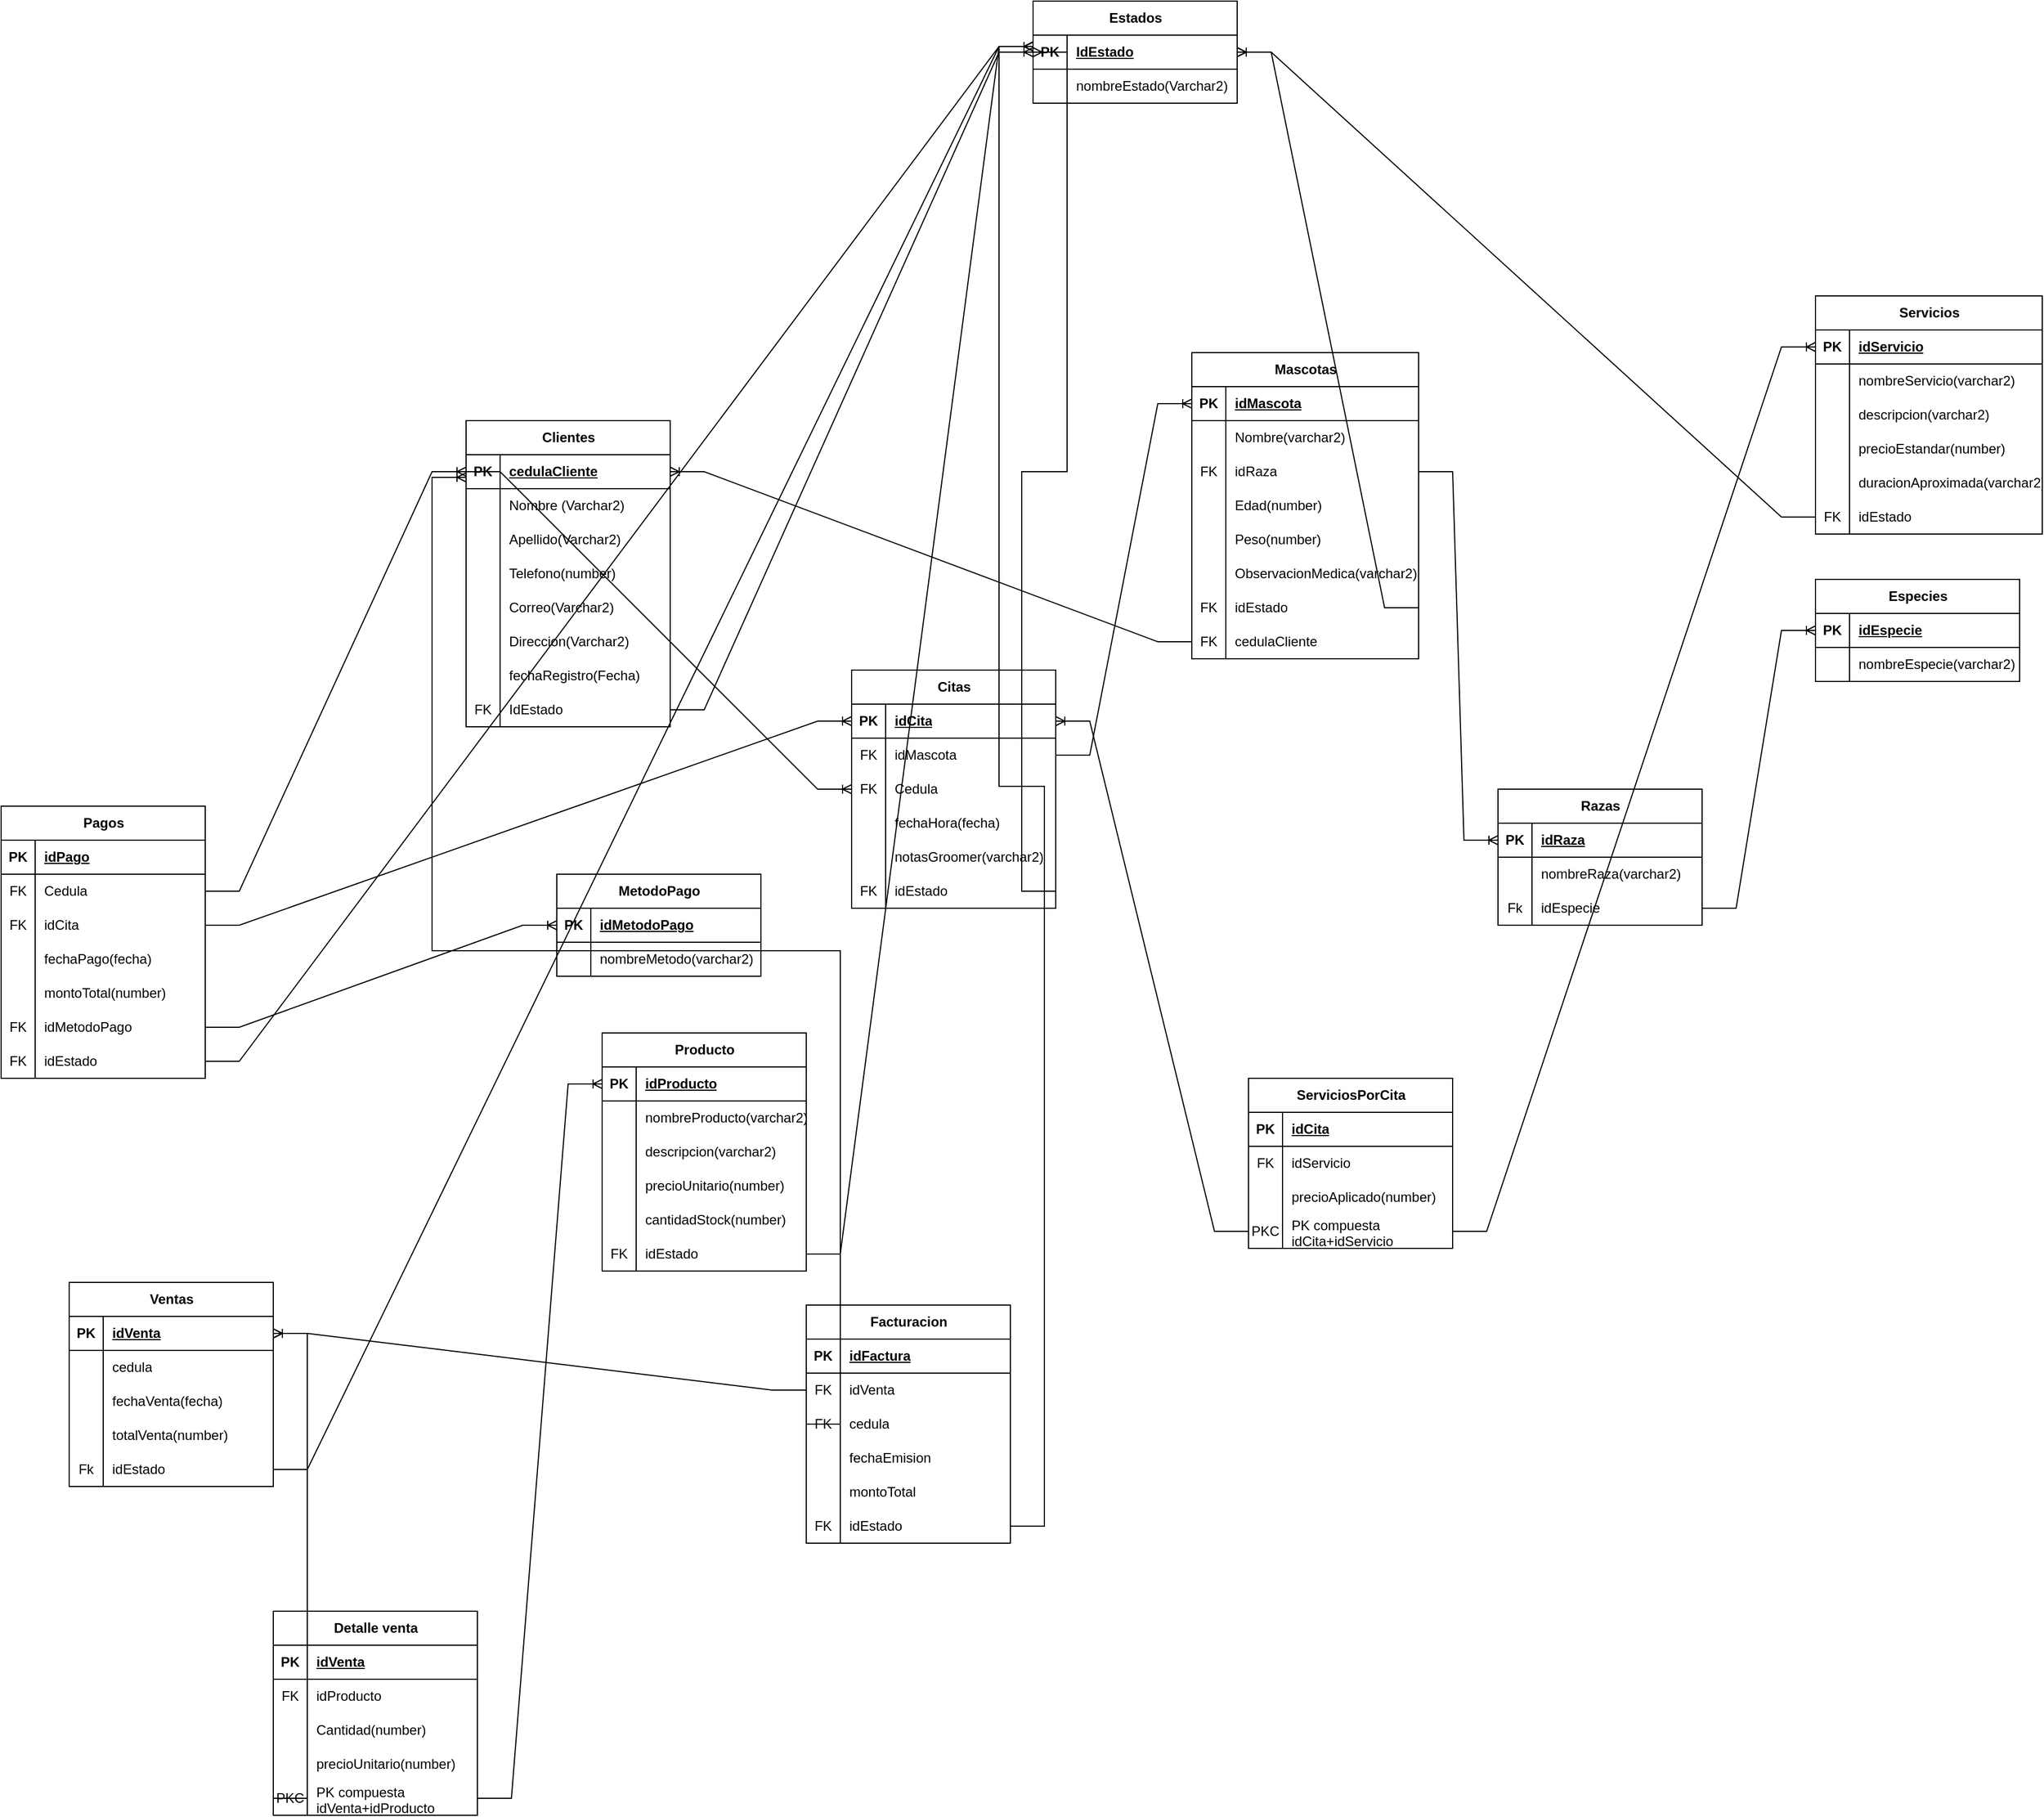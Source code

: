 <mxfile version="27.1.4">
  <diagram name="Página-1" id="At8qwoQdcWWWeZNuwkxy">
    <mxGraphModel dx="2024" dy="1831" grid="1" gridSize="10" guides="1" tooltips="1" connect="1" arrows="1" fold="1" page="1" pageScale="1" pageWidth="827" pageHeight="1169" math="0" shadow="0">
      <root>
        <mxCell id="0" />
        <mxCell id="1" parent="0" />
        <mxCell id="1LivjoERxmAMnU7cf8fu-1" value="Clientes" style="shape=table;startSize=30;container=1;collapsible=1;childLayout=tableLayout;fixedRows=1;rowLines=0;fontStyle=1;align=center;resizeLast=1;html=1;" parent="1" vertex="1">
          <mxGeometry x="-40" y="20" width="180" height="270" as="geometry">
            <mxRectangle x="80" y="41" width="70" height="30" as="alternateBounds" />
          </mxGeometry>
        </mxCell>
        <mxCell id="1LivjoERxmAMnU7cf8fu-2" value="" style="shape=tableRow;horizontal=0;startSize=0;swimlaneHead=0;swimlaneBody=0;fillColor=none;collapsible=0;dropTarget=0;points=[[0,0.5],[1,0.5]];portConstraint=eastwest;top=0;left=0;right=0;bottom=1;" parent="1LivjoERxmAMnU7cf8fu-1" vertex="1">
          <mxGeometry y="30" width="180" height="30" as="geometry" />
        </mxCell>
        <mxCell id="1LivjoERxmAMnU7cf8fu-3" value="PK" style="shape=partialRectangle;connectable=0;fillColor=none;top=0;left=0;bottom=0;right=0;fontStyle=1;overflow=hidden;whiteSpace=wrap;html=1;" parent="1LivjoERxmAMnU7cf8fu-2" vertex="1">
          <mxGeometry width="30" height="30" as="geometry">
            <mxRectangle width="30" height="30" as="alternateBounds" />
          </mxGeometry>
        </mxCell>
        <mxCell id="1LivjoERxmAMnU7cf8fu-4" value="cedulaCliente" style="shape=partialRectangle;connectable=0;fillColor=none;top=0;left=0;bottom=0;right=0;align=left;spacingLeft=6;fontStyle=5;overflow=hidden;whiteSpace=wrap;html=1;" parent="1LivjoERxmAMnU7cf8fu-2" vertex="1">
          <mxGeometry x="30" width="150" height="30" as="geometry">
            <mxRectangle width="150" height="30" as="alternateBounds" />
          </mxGeometry>
        </mxCell>
        <mxCell id="1LivjoERxmAMnU7cf8fu-5" value="" style="shape=tableRow;horizontal=0;startSize=0;swimlaneHead=0;swimlaneBody=0;fillColor=none;collapsible=0;dropTarget=0;points=[[0,0.5],[1,0.5]];portConstraint=eastwest;top=0;left=0;right=0;bottom=0;" parent="1LivjoERxmAMnU7cf8fu-1" vertex="1">
          <mxGeometry y="60" width="180" height="30" as="geometry" />
        </mxCell>
        <mxCell id="1LivjoERxmAMnU7cf8fu-6" value="" style="shape=partialRectangle;connectable=0;fillColor=none;top=0;left=0;bottom=0;right=0;editable=1;overflow=hidden;whiteSpace=wrap;html=1;" parent="1LivjoERxmAMnU7cf8fu-5" vertex="1">
          <mxGeometry width="30" height="30" as="geometry">
            <mxRectangle width="30" height="30" as="alternateBounds" />
          </mxGeometry>
        </mxCell>
        <mxCell id="1LivjoERxmAMnU7cf8fu-7" value="Nombre (Varchar2)" style="shape=partialRectangle;connectable=0;fillColor=none;top=0;left=0;bottom=0;right=0;align=left;spacingLeft=6;overflow=hidden;whiteSpace=wrap;html=1;" parent="1LivjoERxmAMnU7cf8fu-5" vertex="1">
          <mxGeometry x="30" width="150" height="30" as="geometry">
            <mxRectangle width="150" height="30" as="alternateBounds" />
          </mxGeometry>
        </mxCell>
        <mxCell id="1LivjoERxmAMnU7cf8fu-8" value="" style="shape=tableRow;horizontal=0;startSize=0;swimlaneHead=0;swimlaneBody=0;fillColor=none;collapsible=0;dropTarget=0;points=[[0,0.5],[1,0.5]];portConstraint=eastwest;top=0;left=0;right=0;bottom=0;" parent="1LivjoERxmAMnU7cf8fu-1" vertex="1">
          <mxGeometry y="90" width="180" height="30" as="geometry" />
        </mxCell>
        <mxCell id="1LivjoERxmAMnU7cf8fu-9" value="" style="shape=partialRectangle;connectable=0;fillColor=none;top=0;left=0;bottom=0;right=0;editable=1;overflow=hidden;whiteSpace=wrap;html=1;" parent="1LivjoERxmAMnU7cf8fu-8" vertex="1">
          <mxGeometry width="30" height="30" as="geometry">
            <mxRectangle width="30" height="30" as="alternateBounds" />
          </mxGeometry>
        </mxCell>
        <mxCell id="1LivjoERxmAMnU7cf8fu-10" value="Apellido(Varchar2)" style="shape=partialRectangle;connectable=0;fillColor=none;top=0;left=0;bottom=0;right=0;align=left;spacingLeft=6;overflow=hidden;whiteSpace=wrap;html=1;" parent="1LivjoERxmAMnU7cf8fu-8" vertex="1">
          <mxGeometry x="30" width="150" height="30" as="geometry">
            <mxRectangle width="150" height="30" as="alternateBounds" />
          </mxGeometry>
        </mxCell>
        <mxCell id="1LivjoERxmAMnU7cf8fu-11" value="" style="shape=tableRow;horizontal=0;startSize=0;swimlaneHead=0;swimlaneBody=0;fillColor=none;collapsible=0;dropTarget=0;points=[[0,0.5],[1,0.5]];portConstraint=eastwest;top=0;left=0;right=0;bottom=0;" parent="1LivjoERxmAMnU7cf8fu-1" vertex="1">
          <mxGeometry y="120" width="180" height="30" as="geometry" />
        </mxCell>
        <mxCell id="1LivjoERxmAMnU7cf8fu-12" value="" style="shape=partialRectangle;connectable=0;fillColor=none;top=0;left=0;bottom=0;right=0;editable=1;overflow=hidden;whiteSpace=wrap;html=1;" parent="1LivjoERxmAMnU7cf8fu-11" vertex="1">
          <mxGeometry width="30" height="30" as="geometry">
            <mxRectangle width="30" height="30" as="alternateBounds" />
          </mxGeometry>
        </mxCell>
        <mxCell id="1LivjoERxmAMnU7cf8fu-13" value="Telefono(number)" style="shape=partialRectangle;connectable=0;fillColor=none;top=0;left=0;bottom=0;right=0;align=left;spacingLeft=6;overflow=hidden;whiteSpace=wrap;html=1;" parent="1LivjoERxmAMnU7cf8fu-11" vertex="1">
          <mxGeometry x="30" width="150" height="30" as="geometry">
            <mxRectangle width="150" height="30" as="alternateBounds" />
          </mxGeometry>
        </mxCell>
        <mxCell id="TmxAqH1YXKheJLIuon8l-2" style="shape=tableRow;horizontal=0;startSize=0;swimlaneHead=0;swimlaneBody=0;fillColor=none;collapsible=0;dropTarget=0;points=[[0,0.5],[1,0.5]];portConstraint=eastwest;top=0;left=0;right=0;bottom=0;" parent="1LivjoERxmAMnU7cf8fu-1" vertex="1">
          <mxGeometry y="150" width="180" height="30" as="geometry" />
        </mxCell>
        <mxCell id="TmxAqH1YXKheJLIuon8l-3" style="shape=partialRectangle;connectable=0;fillColor=none;top=0;left=0;bottom=0;right=0;editable=1;overflow=hidden;whiteSpace=wrap;html=1;" parent="TmxAqH1YXKheJLIuon8l-2" vertex="1">
          <mxGeometry width="30" height="30" as="geometry">
            <mxRectangle width="30" height="30" as="alternateBounds" />
          </mxGeometry>
        </mxCell>
        <mxCell id="TmxAqH1YXKheJLIuon8l-4" value="Correo(Varchar2)" style="shape=partialRectangle;connectable=0;fillColor=none;top=0;left=0;bottom=0;right=0;align=left;spacingLeft=6;overflow=hidden;whiteSpace=wrap;html=1;" parent="TmxAqH1YXKheJLIuon8l-2" vertex="1">
          <mxGeometry x="30" width="150" height="30" as="geometry">
            <mxRectangle width="150" height="30" as="alternateBounds" />
          </mxGeometry>
        </mxCell>
        <mxCell id="TmxAqH1YXKheJLIuon8l-5" style="shape=tableRow;horizontal=0;startSize=0;swimlaneHead=0;swimlaneBody=0;fillColor=none;collapsible=0;dropTarget=0;points=[[0,0.5],[1,0.5]];portConstraint=eastwest;top=0;left=0;right=0;bottom=0;" parent="1LivjoERxmAMnU7cf8fu-1" vertex="1">
          <mxGeometry y="180" width="180" height="30" as="geometry" />
        </mxCell>
        <mxCell id="TmxAqH1YXKheJLIuon8l-6" style="shape=partialRectangle;connectable=0;fillColor=none;top=0;left=0;bottom=0;right=0;editable=1;overflow=hidden;whiteSpace=wrap;html=1;" parent="TmxAqH1YXKheJLIuon8l-5" vertex="1">
          <mxGeometry width="30" height="30" as="geometry">
            <mxRectangle width="30" height="30" as="alternateBounds" />
          </mxGeometry>
        </mxCell>
        <mxCell id="TmxAqH1YXKheJLIuon8l-7" value="Direccion(Varchar2)" style="shape=partialRectangle;connectable=0;fillColor=none;top=0;left=0;bottom=0;right=0;align=left;spacingLeft=6;overflow=hidden;whiteSpace=wrap;html=1;" parent="TmxAqH1YXKheJLIuon8l-5" vertex="1">
          <mxGeometry x="30" width="150" height="30" as="geometry">
            <mxRectangle width="150" height="30" as="alternateBounds" />
          </mxGeometry>
        </mxCell>
        <mxCell id="TmxAqH1YXKheJLIuon8l-8" style="shape=tableRow;horizontal=0;startSize=0;swimlaneHead=0;swimlaneBody=0;fillColor=none;collapsible=0;dropTarget=0;points=[[0,0.5],[1,0.5]];portConstraint=eastwest;top=0;left=0;right=0;bottom=0;" parent="1LivjoERxmAMnU7cf8fu-1" vertex="1">
          <mxGeometry y="210" width="180" height="30" as="geometry" />
        </mxCell>
        <mxCell id="TmxAqH1YXKheJLIuon8l-9" style="shape=partialRectangle;connectable=0;fillColor=none;top=0;left=0;bottom=0;right=0;editable=1;overflow=hidden;whiteSpace=wrap;html=1;" parent="TmxAqH1YXKheJLIuon8l-8" vertex="1">
          <mxGeometry width="30" height="30" as="geometry">
            <mxRectangle width="30" height="30" as="alternateBounds" />
          </mxGeometry>
        </mxCell>
        <mxCell id="TmxAqH1YXKheJLIuon8l-10" value="fechaRegistro(Fecha)" style="shape=partialRectangle;connectable=0;fillColor=none;top=0;left=0;bottom=0;right=0;align=left;spacingLeft=6;overflow=hidden;whiteSpace=wrap;html=1;" parent="TmxAqH1YXKheJLIuon8l-8" vertex="1">
          <mxGeometry x="30" width="150" height="30" as="geometry">
            <mxRectangle width="150" height="30" as="alternateBounds" />
          </mxGeometry>
        </mxCell>
        <mxCell id="TmxAqH1YXKheJLIuon8l-11" style="shape=tableRow;horizontal=0;startSize=0;swimlaneHead=0;swimlaneBody=0;fillColor=none;collapsible=0;dropTarget=0;points=[[0,0.5],[1,0.5]];portConstraint=eastwest;top=0;left=0;right=0;bottom=0;" parent="1LivjoERxmAMnU7cf8fu-1" vertex="1">
          <mxGeometry y="240" width="180" height="30" as="geometry" />
        </mxCell>
        <mxCell id="TmxAqH1YXKheJLIuon8l-12" value="FK" style="shape=partialRectangle;connectable=0;fillColor=none;top=0;left=0;bottom=0;right=0;editable=1;overflow=hidden;whiteSpace=wrap;html=1;" parent="TmxAqH1YXKheJLIuon8l-11" vertex="1">
          <mxGeometry width="30" height="30" as="geometry">
            <mxRectangle width="30" height="30" as="alternateBounds" />
          </mxGeometry>
        </mxCell>
        <mxCell id="TmxAqH1YXKheJLIuon8l-13" value="IdEstado" style="shape=partialRectangle;connectable=0;fillColor=none;top=0;left=0;bottom=0;right=0;align=left;spacingLeft=6;overflow=hidden;whiteSpace=wrap;html=1;" parent="TmxAqH1YXKheJLIuon8l-11" vertex="1">
          <mxGeometry x="30" width="150" height="30" as="geometry">
            <mxRectangle width="150" height="30" as="alternateBounds" />
          </mxGeometry>
        </mxCell>
        <mxCell id="TmxAqH1YXKheJLIuon8l-14" value="Estados" style="shape=table;startSize=30;container=1;collapsible=1;childLayout=tableLayout;fixedRows=1;rowLines=0;fontStyle=1;align=center;resizeLast=1;html=1;" parent="1" vertex="1">
          <mxGeometry x="460" y="-350" width="180" height="90" as="geometry" />
        </mxCell>
        <mxCell id="TmxAqH1YXKheJLIuon8l-15" value="" style="shape=tableRow;horizontal=0;startSize=0;swimlaneHead=0;swimlaneBody=0;fillColor=none;collapsible=0;dropTarget=0;points=[[0,0.5],[1,0.5]];portConstraint=eastwest;top=0;left=0;right=0;bottom=1;" parent="TmxAqH1YXKheJLIuon8l-14" vertex="1">
          <mxGeometry y="30" width="180" height="30" as="geometry" />
        </mxCell>
        <mxCell id="TmxAqH1YXKheJLIuon8l-16" value="PK" style="shape=partialRectangle;connectable=0;fillColor=none;top=0;left=0;bottom=0;right=0;fontStyle=1;overflow=hidden;whiteSpace=wrap;html=1;" parent="TmxAqH1YXKheJLIuon8l-15" vertex="1">
          <mxGeometry width="30" height="30" as="geometry">
            <mxRectangle width="30" height="30" as="alternateBounds" />
          </mxGeometry>
        </mxCell>
        <mxCell id="TmxAqH1YXKheJLIuon8l-17" value="IdEstado" style="shape=partialRectangle;connectable=0;fillColor=none;top=0;left=0;bottom=0;right=0;align=left;spacingLeft=6;fontStyle=5;overflow=hidden;whiteSpace=wrap;html=1;" parent="TmxAqH1YXKheJLIuon8l-15" vertex="1">
          <mxGeometry x="30" width="150" height="30" as="geometry">
            <mxRectangle width="150" height="30" as="alternateBounds" />
          </mxGeometry>
        </mxCell>
        <mxCell id="TmxAqH1YXKheJLIuon8l-18" value="" style="shape=tableRow;horizontal=0;startSize=0;swimlaneHead=0;swimlaneBody=0;fillColor=none;collapsible=0;dropTarget=0;points=[[0,0.5],[1,0.5]];portConstraint=eastwest;top=0;left=0;right=0;bottom=0;" parent="TmxAqH1YXKheJLIuon8l-14" vertex="1">
          <mxGeometry y="60" width="180" height="30" as="geometry" />
        </mxCell>
        <mxCell id="TmxAqH1YXKheJLIuon8l-19" value="" style="shape=partialRectangle;connectable=0;fillColor=none;top=0;left=0;bottom=0;right=0;editable=1;overflow=hidden;whiteSpace=wrap;html=1;" parent="TmxAqH1YXKheJLIuon8l-18" vertex="1">
          <mxGeometry width="30" height="30" as="geometry">
            <mxRectangle width="30" height="30" as="alternateBounds" />
          </mxGeometry>
        </mxCell>
        <mxCell id="TmxAqH1YXKheJLIuon8l-20" value="nombreEstado(Varchar2)" style="shape=partialRectangle;connectable=0;fillColor=none;top=0;left=0;bottom=0;right=0;align=left;spacingLeft=6;overflow=hidden;whiteSpace=wrap;html=1;" parent="TmxAqH1YXKheJLIuon8l-18" vertex="1">
          <mxGeometry x="30" width="150" height="30" as="geometry">
            <mxRectangle width="150" height="30" as="alternateBounds" />
          </mxGeometry>
        </mxCell>
        <mxCell id="TmxAqH1YXKheJLIuon8l-40" value="Razas" style="shape=table;startSize=30;container=1;collapsible=1;childLayout=tableLayout;fixedRows=1;rowLines=0;fontStyle=1;align=center;resizeLast=1;html=1;" parent="1" vertex="1">
          <mxGeometry x="870" y="345" width="180" height="120" as="geometry" />
        </mxCell>
        <mxCell id="TmxAqH1YXKheJLIuon8l-41" value="" style="shape=tableRow;horizontal=0;startSize=0;swimlaneHead=0;swimlaneBody=0;fillColor=none;collapsible=0;dropTarget=0;points=[[0,0.5],[1,0.5]];portConstraint=eastwest;top=0;left=0;right=0;bottom=1;" parent="TmxAqH1YXKheJLIuon8l-40" vertex="1">
          <mxGeometry y="30" width="180" height="30" as="geometry" />
        </mxCell>
        <mxCell id="TmxAqH1YXKheJLIuon8l-42" value="PK" style="shape=partialRectangle;connectable=0;fillColor=none;top=0;left=0;bottom=0;right=0;fontStyle=1;overflow=hidden;whiteSpace=wrap;html=1;" parent="TmxAqH1YXKheJLIuon8l-41" vertex="1">
          <mxGeometry width="30" height="30" as="geometry">
            <mxRectangle width="30" height="30" as="alternateBounds" />
          </mxGeometry>
        </mxCell>
        <mxCell id="TmxAqH1YXKheJLIuon8l-43" value="idRaza" style="shape=partialRectangle;connectable=0;fillColor=none;top=0;left=0;bottom=0;right=0;align=left;spacingLeft=6;fontStyle=5;overflow=hidden;whiteSpace=wrap;html=1;" parent="TmxAqH1YXKheJLIuon8l-41" vertex="1">
          <mxGeometry x="30" width="150" height="30" as="geometry">
            <mxRectangle width="150" height="30" as="alternateBounds" />
          </mxGeometry>
        </mxCell>
        <mxCell id="TmxAqH1YXKheJLIuon8l-44" value="" style="shape=tableRow;horizontal=0;startSize=0;swimlaneHead=0;swimlaneBody=0;fillColor=none;collapsible=0;dropTarget=0;points=[[0,0.5],[1,0.5]];portConstraint=eastwest;top=0;left=0;right=0;bottom=0;" parent="TmxAqH1YXKheJLIuon8l-40" vertex="1">
          <mxGeometry y="60" width="180" height="30" as="geometry" />
        </mxCell>
        <mxCell id="TmxAqH1YXKheJLIuon8l-45" value="" style="shape=partialRectangle;connectable=0;fillColor=none;top=0;left=0;bottom=0;right=0;editable=1;overflow=hidden;whiteSpace=wrap;html=1;" parent="TmxAqH1YXKheJLIuon8l-44" vertex="1">
          <mxGeometry width="30" height="30" as="geometry">
            <mxRectangle width="30" height="30" as="alternateBounds" />
          </mxGeometry>
        </mxCell>
        <mxCell id="TmxAqH1YXKheJLIuon8l-46" value="nombreRaza(varchar2)" style="shape=partialRectangle;connectable=0;fillColor=none;top=0;left=0;bottom=0;right=0;align=left;spacingLeft=6;overflow=hidden;whiteSpace=wrap;html=1;" parent="TmxAqH1YXKheJLIuon8l-44" vertex="1">
          <mxGeometry x="30" width="150" height="30" as="geometry">
            <mxRectangle width="150" height="30" as="alternateBounds" />
          </mxGeometry>
        </mxCell>
        <mxCell id="TmxAqH1YXKheJLIuon8l-47" value="" style="shape=tableRow;horizontal=0;startSize=0;swimlaneHead=0;swimlaneBody=0;fillColor=none;collapsible=0;dropTarget=0;points=[[0,0.5],[1,0.5]];portConstraint=eastwest;top=0;left=0;right=0;bottom=0;" parent="TmxAqH1YXKheJLIuon8l-40" vertex="1">
          <mxGeometry y="90" width="180" height="30" as="geometry" />
        </mxCell>
        <mxCell id="TmxAqH1YXKheJLIuon8l-48" value="Fk" style="shape=partialRectangle;connectable=0;fillColor=none;top=0;left=0;bottom=0;right=0;editable=1;overflow=hidden;whiteSpace=wrap;html=1;" parent="TmxAqH1YXKheJLIuon8l-47" vertex="1">
          <mxGeometry width="30" height="30" as="geometry">
            <mxRectangle width="30" height="30" as="alternateBounds" />
          </mxGeometry>
        </mxCell>
        <mxCell id="TmxAqH1YXKheJLIuon8l-49" value="idEspecie" style="shape=partialRectangle;connectable=0;fillColor=none;top=0;left=0;bottom=0;right=0;align=left;spacingLeft=6;overflow=hidden;whiteSpace=wrap;html=1;" parent="TmxAqH1YXKheJLIuon8l-47" vertex="1">
          <mxGeometry x="30" width="150" height="30" as="geometry">
            <mxRectangle width="150" height="30" as="alternateBounds" />
          </mxGeometry>
        </mxCell>
        <mxCell id="h9jAdbwR9hfHWpi_Cqc9-1" value="Citas" style="shape=table;startSize=30;container=1;collapsible=1;childLayout=tableLayout;fixedRows=1;rowLines=0;fontStyle=1;align=center;resizeLast=1;html=1;" parent="1" vertex="1">
          <mxGeometry x="300" y="240" width="180" height="210" as="geometry" />
        </mxCell>
        <mxCell id="h9jAdbwR9hfHWpi_Cqc9-2" value="" style="shape=tableRow;horizontal=0;startSize=0;swimlaneHead=0;swimlaneBody=0;fillColor=none;collapsible=0;dropTarget=0;points=[[0,0.5],[1,0.5]];portConstraint=eastwest;top=0;left=0;right=0;bottom=1;" parent="h9jAdbwR9hfHWpi_Cqc9-1" vertex="1">
          <mxGeometry y="30" width="180" height="30" as="geometry" />
        </mxCell>
        <mxCell id="h9jAdbwR9hfHWpi_Cqc9-3" value="PK" style="shape=partialRectangle;connectable=0;fillColor=none;top=0;left=0;bottom=0;right=0;fontStyle=1;overflow=hidden;whiteSpace=wrap;html=1;" parent="h9jAdbwR9hfHWpi_Cqc9-2" vertex="1">
          <mxGeometry width="30" height="30" as="geometry">
            <mxRectangle width="30" height="30" as="alternateBounds" />
          </mxGeometry>
        </mxCell>
        <mxCell id="h9jAdbwR9hfHWpi_Cqc9-4" value="idCita" style="shape=partialRectangle;connectable=0;fillColor=none;top=0;left=0;bottom=0;right=0;align=left;spacingLeft=6;fontStyle=5;overflow=hidden;whiteSpace=wrap;html=1;" parent="h9jAdbwR9hfHWpi_Cqc9-2" vertex="1">
          <mxGeometry x="30" width="150" height="30" as="geometry">
            <mxRectangle width="150" height="30" as="alternateBounds" />
          </mxGeometry>
        </mxCell>
        <mxCell id="h9jAdbwR9hfHWpi_Cqc9-5" value="" style="shape=tableRow;horizontal=0;startSize=0;swimlaneHead=0;swimlaneBody=0;fillColor=none;collapsible=0;dropTarget=0;points=[[0,0.5],[1,0.5]];portConstraint=eastwest;top=0;left=0;right=0;bottom=0;" parent="h9jAdbwR9hfHWpi_Cqc9-1" vertex="1">
          <mxGeometry y="60" width="180" height="30" as="geometry" />
        </mxCell>
        <mxCell id="h9jAdbwR9hfHWpi_Cqc9-6" value="FK" style="shape=partialRectangle;connectable=0;fillColor=none;top=0;left=0;bottom=0;right=0;editable=1;overflow=hidden;whiteSpace=wrap;html=1;" parent="h9jAdbwR9hfHWpi_Cqc9-5" vertex="1">
          <mxGeometry width="30" height="30" as="geometry">
            <mxRectangle width="30" height="30" as="alternateBounds" />
          </mxGeometry>
        </mxCell>
        <mxCell id="h9jAdbwR9hfHWpi_Cqc9-7" value="idMascota" style="shape=partialRectangle;connectable=0;fillColor=none;top=0;left=0;bottom=0;right=0;align=left;spacingLeft=6;overflow=hidden;whiteSpace=wrap;html=1;" parent="h9jAdbwR9hfHWpi_Cqc9-5" vertex="1">
          <mxGeometry x="30" width="150" height="30" as="geometry">
            <mxRectangle width="150" height="30" as="alternateBounds" />
          </mxGeometry>
        </mxCell>
        <mxCell id="h9jAdbwR9hfHWpi_Cqc9-8" value="" style="shape=tableRow;horizontal=0;startSize=0;swimlaneHead=0;swimlaneBody=0;fillColor=none;collapsible=0;dropTarget=0;points=[[0,0.5],[1,0.5]];portConstraint=eastwest;top=0;left=0;right=0;bottom=0;" parent="h9jAdbwR9hfHWpi_Cqc9-1" vertex="1">
          <mxGeometry y="90" width="180" height="30" as="geometry" />
        </mxCell>
        <mxCell id="h9jAdbwR9hfHWpi_Cqc9-9" value="FK" style="shape=partialRectangle;connectable=0;fillColor=none;top=0;left=0;bottom=0;right=0;editable=1;overflow=hidden;whiteSpace=wrap;html=1;" parent="h9jAdbwR9hfHWpi_Cqc9-8" vertex="1">
          <mxGeometry width="30" height="30" as="geometry">
            <mxRectangle width="30" height="30" as="alternateBounds" />
          </mxGeometry>
        </mxCell>
        <mxCell id="h9jAdbwR9hfHWpi_Cqc9-10" value="Cedula" style="shape=partialRectangle;connectable=0;fillColor=none;top=0;left=0;bottom=0;right=0;align=left;spacingLeft=6;overflow=hidden;whiteSpace=wrap;html=1;" parent="h9jAdbwR9hfHWpi_Cqc9-8" vertex="1">
          <mxGeometry x="30" width="150" height="30" as="geometry">
            <mxRectangle width="150" height="30" as="alternateBounds" />
          </mxGeometry>
        </mxCell>
        <mxCell id="h9jAdbwR9hfHWpi_Cqc9-11" value="" style="shape=tableRow;horizontal=0;startSize=0;swimlaneHead=0;swimlaneBody=0;fillColor=none;collapsible=0;dropTarget=0;points=[[0,0.5],[1,0.5]];portConstraint=eastwest;top=0;left=0;right=0;bottom=0;" parent="h9jAdbwR9hfHWpi_Cqc9-1" vertex="1">
          <mxGeometry y="120" width="180" height="30" as="geometry" />
        </mxCell>
        <mxCell id="h9jAdbwR9hfHWpi_Cqc9-12" value="" style="shape=partialRectangle;connectable=0;fillColor=none;top=0;left=0;bottom=0;right=0;editable=1;overflow=hidden;whiteSpace=wrap;html=1;" parent="h9jAdbwR9hfHWpi_Cqc9-11" vertex="1">
          <mxGeometry width="30" height="30" as="geometry">
            <mxRectangle width="30" height="30" as="alternateBounds" />
          </mxGeometry>
        </mxCell>
        <mxCell id="h9jAdbwR9hfHWpi_Cqc9-13" value="fechaHora(fecha)" style="shape=partialRectangle;connectable=0;fillColor=none;top=0;left=0;bottom=0;right=0;align=left;spacingLeft=6;overflow=hidden;whiteSpace=wrap;html=1;" parent="h9jAdbwR9hfHWpi_Cqc9-11" vertex="1">
          <mxGeometry x="30" width="150" height="30" as="geometry">
            <mxRectangle width="150" height="30" as="alternateBounds" />
          </mxGeometry>
        </mxCell>
        <mxCell id="h9jAdbwR9hfHWpi_Cqc9-14" style="shape=tableRow;horizontal=0;startSize=0;swimlaneHead=0;swimlaneBody=0;fillColor=none;collapsible=0;dropTarget=0;points=[[0,0.5],[1,0.5]];portConstraint=eastwest;top=0;left=0;right=0;bottom=0;" parent="h9jAdbwR9hfHWpi_Cqc9-1" vertex="1">
          <mxGeometry y="150" width="180" height="30" as="geometry" />
        </mxCell>
        <mxCell id="h9jAdbwR9hfHWpi_Cqc9-15" style="shape=partialRectangle;connectable=0;fillColor=none;top=0;left=0;bottom=0;right=0;editable=1;overflow=hidden;whiteSpace=wrap;html=1;" parent="h9jAdbwR9hfHWpi_Cqc9-14" vertex="1">
          <mxGeometry width="30" height="30" as="geometry">
            <mxRectangle width="30" height="30" as="alternateBounds" />
          </mxGeometry>
        </mxCell>
        <mxCell id="h9jAdbwR9hfHWpi_Cqc9-16" value="notasGroomer(varchar2)" style="shape=partialRectangle;connectable=0;fillColor=none;top=0;left=0;bottom=0;right=0;align=left;spacingLeft=6;overflow=hidden;whiteSpace=wrap;html=1;" parent="h9jAdbwR9hfHWpi_Cqc9-14" vertex="1">
          <mxGeometry x="30" width="150" height="30" as="geometry">
            <mxRectangle width="150" height="30" as="alternateBounds" />
          </mxGeometry>
        </mxCell>
        <mxCell id="h9jAdbwR9hfHWpi_Cqc9-17" style="shape=tableRow;horizontal=0;startSize=0;swimlaneHead=0;swimlaneBody=0;fillColor=none;collapsible=0;dropTarget=0;points=[[0,0.5],[1,0.5]];portConstraint=eastwest;top=0;left=0;right=0;bottom=0;" parent="h9jAdbwR9hfHWpi_Cqc9-1" vertex="1">
          <mxGeometry y="180" width="180" height="30" as="geometry" />
        </mxCell>
        <mxCell id="h9jAdbwR9hfHWpi_Cqc9-18" value="FK" style="shape=partialRectangle;connectable=0;fillColor=none;top=0;left=0;bottom=0;right=0;editable=1;overflow=hidden;whiteSpace=wrap;html=1;" parent="h9jAdbwR9hfHWpi_Cqc9-17" vertex="1">
          <mxGeometry width="30" height="30" as="geometry">
            <mxRectangle width="30" height="30" as="alternateBounds" />
          </mxGeometry>
        </mxCell>
        <mxCell id="h9jAdbwR9hfHWpi_Cqc9-19" value="idEstado" style="shape=partialRectangle;connectable=0;fillColor=none;top=0;left=0;bottom=0;right=0;align=left;spacingLeft=6;overflow=hidden;whiteSpace=wrap;html=1;" parent="h9jAdbwR9hfHWpi_Cqc9-17" vertex="1">
          <mxGeometry x="30" width="150" height="30" as="geometry">
            <mxRectangle width="150" height="30" as="alternateBounds" />
          </mxGeometry>
        </mxCell>
        <mxCell id="h9jAdbwR9hfHWpi_Cqc9-20" value="Servicios" style="shape=table;startSize=30;container=1;collapsible=1;childLayout=tableLayout;fixedRows=1;rowLines=0;fontStyle=1;align=center;resizeLast=1;html=1;" parent="1" vertex="1">
          <mxGeometry x="1150" y="-90" width="200" height="210" as="geometry" />
        </mxCell>
        <mxCell id="h9jAdbwR9hfHWpi_Cqc9-21" value="" style="shape=tableRow;horizontal=0;startSize=0;swimlaneHead=0;swimlaneBody=0;fillColor=none;collapsible=0;dropTarget=0;points=[[0,0.5],[1,0.5]];portConstraint=eastwest;top=0;left=0;right=0;bottom=1;" parent="h9jAdbwR9hfHWpi_Cqc9-20" vertex="1">
          <mxGeometry y="30" width="200" height="30" as="geometry" />
        </mxCell>
        <mxCell id="h9jAdbwR9hfHWpi_Cqc9-22" value="PK" style="shape=partialRectangle;connectable=0;fillColor=none;top=0;left=0;bottom=0;right=0;fontStyle=1;overflow=hidden;whiteSpace=wrap;html=1;" parent="h9jAdbwR9hfHWpi_Cqc9-21" vertex="1">
          <mxGeometry width="30" height="30" as="geometry">
            <mxRectangle width="30" height="30" as="alternateBounds" />
          </mxGeometry>
        </mxCell>
        <mxCell id="h9jAdbwR9hfHWpi_Cqc9-23" value="idServicio" style="shape=partialRectangle;connectable=0;fillColor=none;top=0;left=0;bottom=0;right=0;align=left;spacingLeft=6;fontStyle=5;overflow=hidden;whiteSpace=wrap;html=1;" parent="h9jAdbwR9hfHWpi_Cqc9-21" vertex="1">
          <mxGeometry x="30" width="170" height="30" as="geometry">
            <mxRectangle width="170" height="30" as="alternateBounds" />
          </mxGeometry>
        </mxCell>
        <mxCell id="h9jAdbwR9hfHWpi_Cqc9-24" value="" style="shape=tableRow;horizontal=0;startSize=0;swimlaneHead=0;swimlaneBody=0;fillColor=none;collapsible=0;dropTarget=0;points=[[0,0.5],[1,0.5]];portConstraint=eastwest;top=0;left=0;right=0;bottom=0;" parent="h9jAdbwR9hfHWpi_Cqc9-20" vertex="1">
          <mxGeometry y="60" width="200" height="30" as="geometry" />
        </mxCell>
        <mxCell id="h9jAdbwR9hfHWpi_Cqc9-25" value="" style="shape=partialRectangle;connectable=0;fillColor=none;top=0;left=0;bottom=0;right=0;editable=1;overflow=hidden;whiteSpace=wrap;html=1;" parent="h9jAdbwR9hfHWpi_Cqc9-24" vertex="1">
          <mxGeometry width="30" height="30" as="geometry">
            <mxRectangle width="30" height="30" as="alternateBounds" />
          </mxGeometry>
        </mxCell>
        <mxCell id="h9jAdbwR9hfHWpi_Cqc9-26" value="nombreServicio(varchar2)" style="shape=partialRectangle;connectable=0;fillColor=none;top=0;left=0;bottom=0;right=0;align=left;spacingLeft=6;overflow=hidden;whiteSpace=wrap;html=1;" parent="h9jAdbwR9hfHWpi_Cqc9-24" vertex="1">
          <mxGeometry x="30" width="170" height="30" as="geometry">
            <mxRectangle width="170" height="30" as="alternateBounds" />
          </mxGeometry>
        </mxCell>
        <mxCell id="h9jAdbwR9hfHWpi_Cqc9-27" value="" style="shape=tableRow;horizontal=0;startSize=0;swimlaneHead=0;swimlaneBody=0;fillColor=none;collapsible=0;dropTarget=0;points=[[0,0.5],[1,0.5]];portConstraint=eastwest;top=0;left=0;right=0;bottom=0;" parent="h9jAdbwR9hfHWpi_Cqc9-20" vertex="1">
          <mxGeometry y="90" width="200" height="30" as="geometry" />
        </mxCell>
        <mxCell id="h9jAdbwR9hfHWpi_Cqc9-28" value="" style="shape=partialRectangle;connectable=0;fillColor=none;top=0;left=0;bottom=0;right=0;editable=1;overflow=hidden;whiteSpace=wrap;html=1;" parent="h9jAdbwR9hfHWpi_Cqc9-27" vertex="1">
          <mxGeometry width="30" height="30" as="geometry">
            <mxRectangle width="30" height="30" as="alternateBounds" />
          </mxGeometry>
        </mxCell>
        <mxCell id="h9jAdbwR9hfHWpi_Cqc9-29" value="descripcion(varchar2)" style="shape=partialRectangle;connectable=0;fillColor=none;top=0;left=0;bottom=0;right=0;align=left;spacingLeft=6;overflow=hidden;whiteSpace=wrap;html=1;" parent="h9jAdbwR9hfHWpi_Cqc9-27" vertex="1">
          <mxGeometry x="30" width="170" height="30" as="geometry">
            <mxRectangle width="170" height="30" as="alternateBounds" />
          </mxGeometry>
        </mxCell>
        <mxCell id="h9jAdbwR9hfHWpi_Cqc9-30" value="" style="shape=tableRow;horizontal=0;startSize=0;swimlaneHead=0;swimlaneBody=0;fillColor=none;collapsible=0;dropTarget=0;points=[[0,0.5],[1,0.5]];portConstraint=eastwest;top=0;left=0;right=0;bottom=0;" parent="h9jAdbwR9hfHWpi_Cqc9-20" vertex="1">
          <mxGeometry y="120" width="200" height="30" as="geometry" />
        </mxCell>
        <mxCell id="h9jAdbwR9hfHWpi_Cqc9-31" value="" style="shape=partialRectangle;connectable=0;fillColor=none;top=0;left=0;bottom=0;right=0;editable=1;overflow=hidden;whiteSpace=wrap;html=1;" parent="h9jAdbwR9hfHWpi_Cqc9-30" vertex="1">
          <mxGeometry width="30" height="30" as="geometry">
            <mxRectangle width="30" height="30" as="alternateBounds" />
          </mxGeometry>
        </mxCell>
        <mxCell id="h9jAdbwR9hfHWpi_Cqc9-32" value="precioEstandar(number)" style="shape=partialRectangle;connectable=0;fillColor=none;top=0;left=0;bottom=0;right=0;align=left;spacingLeft=6;overflow=hidden;whiteSpace=wrap;html=1;" parent="h9jAdbwR9hfHWpi_Cqc9-30" vertex="1">
          <mxGeometry x="30" width="170" height="30" as="geometry">
            <mxRectangle width="170" height="30" as="alternateBounds" />
          </mxGeometry>
        </mxCell>
        <mxCell id="h9jAdbwR9hfHWpi_Cqc9-33" style="shape=tableRow;horizontal=0;startSize=0;swimlaneHead=0;swimlaneBody=0;fillColor=none;collapsible=0;dropTarget=0;points=[[0,0.5],[1,0.5]];portConstraint=eastwest;top=0;left=0;right=0;bottom=0;" parent="h9jAdbwR9hfHWpi_Cqc9-20" vertex="1">
          <mxGeometry y="150" width="200" height="30" as="geometry" />
        </mxCell>
        <mxCell id="h9jAdbwR9hfHWpi_Cqc9-34" style="shape=partialRectangle;connectable=0;fillColor=none;top=0;left=0;bottom=0;right=0;editable=1;overflow=hidden;whiteSpace=wrap;html=1;" parent="h9jAdbwR9hfHWpi_Cqc9-33" vertex="1">
          <mxGeometry width="30" height="30" as="geometry">
            <mxRectangle width="30" height="30" as="alternateBounds" />
          </mxGeometry>
        </mxCell>
        <mxCell id="h9jAdbwR9hfHWpi_Cqc9-35" value="duracionAproximada(varchar2)" style="shape=partialRectangle;connectable=0;fillColor=none;top=0;left=0;bottom=0;right=0;align=left;spacingLeft=6;overflow=hidden;whiteSpace=wrap;html=1;" parent="h9jAdbwR9hfHWpi_Cqc9-33" vertex="1">
          <mxGeometry x="30" width="170" height="30" as="geometry">
            <mxRectangle width="170" height="30" as="alternateBounds" />
          </mxGeometry>
        </mxCell>
        <mxCell id="h9jAdbwR9hfHWpi_Cqc9-36" style="shape=tableRow;horizontal=0;startSize=0;swimlaneHead=0;swimlaneBody=0;fillColor=none;collapsible=0;dropTarget=0;points=[[0,0.5],[1,0.5]];portConstraint=eastwest;top=0;left=0;right=0;bottom=0;" parent="h9jAdbwR9hfHWpi_Cqc9-20" vertex="1">
          <mxGeometry y="180" width="200" height="30" as="geometry" />
        </mxCell>
        <mxCell id="h9jAdbwR9hfHWpi_Cqc9-37" value="FK" style="shape=partialRectangle;connectable=0;fillColor=none;top=0;left=0;bottom=0;right=0;editable=1;overflow=hidden;whiteSpace=wrap;html=1;" parent="h9jAdbwR9hfHWpi_Cqc9-36" vertex="1">
          <mxGeometry width="30" height="30" as="geometry">
            <mxRectangle width="30" height="30" as="alternateBounds" />
          </mxGeometry>
        </mxCell>
        <mxCell id="h9jAdbwR9hfHWpi_Cqc9-38" value="idEstado" style="shape=partialRectangle;connectable=0;fillColor=none;top=0;left=0;bottom=0;right=0;align=left;spacingLeft=6;overflow=hidden;whiteSpace=wrap;html=1;" parent="h9jAdbwR9hfHWpi_Cqc9-36" vertex="1">
          <mxGeometry x="30" width="170" height="30" as="geometry">
            <mxRectangle width="170" height="30" as="alternateBounds" />
          </mxGeometry>
        </mxCell>
        <mxCell id="h9jAdbwR9hfHWpi_Cqc9-39" value="ServiciosPorCita" style="shape=table;startSize=30;container=1;collapsible=1;childLayout=tableLayout;fixedRows=1;rowLines=0;fontStyle=1;align=center;resizeLast=1;html=1;" parent="1" vertex="1">
          <mxGeometry x="650" y="600" width="180" height="150" as="geometry" />
        </mxCell>
        <mxCell id="h9jAdbwR9hfHWpi_Cqc9-40" value="" style="shape=tableRow;horizontal=0;startSize=0;swimlaneHead=0;swimlaneBody=0;fillColor=none;collapsible=0;dropTarget=0;points=[[0,0.5],[1,0.5]];portConstraint=eastwest;top=0;left=0;right=0;bottom=1;" parent="h9jAdbwR9hfHWpi_Cqc9-39" vertex="1">
          <mxGeometry y="30" width="180" height="30" as="geometry" />
        </mxCell>
        <mxCell id="h9jAdbwR9hfHWpi_Cqc9-41" value="PK" style="shape=partialRectangle;connectable=0;fillColor=none;top=0;left=0;bottom=0;right=0;fontStyle=1;overflow=hidden;whiteSpace=wrap;html=1;" parent="h9jAdbwR9hfHWpi_Cqc9-40" vertex="1">
          <mxGeometry width="30" height="30" as="geometry">
            <mxRectangle width="30" height="30" as="alternateBounds" />
          </mxGeometry>
        </mxCell>
        <mxCell id="h9jAdbwR9hfHWpi_Cqc9-42" value="idCita" style="shape=partialRectangle;connectable=0;fillColor=none;top=0;left=0;bottom=0;right=0;align=left;spacingLeft=6;fontStyle=5;overflow=hidden;whiteSpace=wrap;html=1;" parent="h9jAdbwR9hfHWpi_Cqc9-40" vertex="1">
          <mxGeometry x="30" width="150" height="30" as="geometry">
            <mxRectangle width="150" height="30" as="alternateBounds" />
          </mxGeometry>
        </mxCell>
        <mxCell id="h9jAdbwR9hfHWpi_Cqc9-43" value="" style="shape=tableRow;horizontal=0;startSize=0;swimlaneHead=0;swimlaneBody=0;fillColor=none;collapsible=0;dropTarget=0;points=[[0,0.5],[1,0.5]];portConstraint=eastwest;top=0;left=0;right=0;bottom=0;" parent="h9jAdbwR9hfHWpi_Cqc9-39" vertex="1">
          <mxGeometry y="60" width="180" height="30" as="geometry" />
        </mxCell>
        <mxCell id="h9jAdbwR9hfHWpi_Cqc9-44" value="FK" style="shape=partialRectangle;connectable=0;fillColor=none;top=0;left=0;bottom=0;right=0;editable=1;overflow=hidden;whiteSpace=wrap;html=1;" parent="h9jAdbwR9hfHWpi_Cqc9-43" vertex="1">
          <mxGeometry width="30" height="30" as="geometry">
            <mxRectangle width="30" height="30" as="alternateBounds" />
          </mxGeometry>
        </mxCell>
        <mxCell id="h9jAdbwR9hfHWpi_Cqc9-45" value="idServicio" style="shape=partialRectangle;connectable=0;fillColor=none;top=0;left=0;bottom=0;right=0;align=left;spacingLeft=6;overflow=hidden;whiteSpace=wrap;html=1;" parent="h9jAdbwR9hfHWpi_Cqc9-43" vertex="1">
          <mxGeometry x="30" width="150" height="30" as="geometry">
            <mxRectangle width="150" height="30" as="alternateBounds" />
          </mxGeometry>
        </mxCell>
        <mxCell id="h9jAdbwR9hfHWpi_Cqc9-46" value="" style="shape=tableRow;horizontal=0;startSize=0;swimlaneHead=0;swimlaneBody=0;fillColor=none;collapsible=0;dropTarget=0;points=[[0,0.5],[1,0.5]];portConstraint=eastwest;top=0;left=0;right=0;bottom=0;" parent="h9jAdbwR9hfHWpi_Cqc9-39" vertex="1">
          <mxGeometry y="90" width="180" height="30" as="geometry" />
        </mxCell>
        <mxCell id="h9jAdbwR9hfHWpi_Cqc9-47" value="" style="shape=partialRectangle;connectable=0;fillColor=none;top=0;left=0;bottom=0;right=0;editable=1;overflow=hidden;whiteSpace=wrap;html=1;" parent="h9jAdbwR9hfHWpi_Cqc9-46" vertex="1">
          <mxGeometry width="30" height="30" as="geometry">
            <mxRectangle width="30" height="30" as="alternateBounds" />
          </mxGeometry>
        </mxCell>
        <mxCell id="h9jAdbwR9hfHWpi_Cqc9-48" value="precioAplicado(number)" style="shape=partialRectangle;connectable=0;fillColor=none;top=0;left=0;bottom=0;right=0;align=left;spacingLeft=6;overflow=hidden;whiteSpace=wrap;html=1;" parent="h9jAdbwR9hfHWpi_Cqc9-46" vertex="1">
          <mxGeometry x="30" width="150" height="30" as="geometry">
            <mxRectangle width="150" height="30" as="alternateBounds" />
          </mxGeometry>
        </mxCell>
        <mxCell id="h9jAdbwR9hfHWpi_Cqc9-49" value="" style="shape=tableRow;horizontal=0;startSize=0;swimlaneHead=0;swimlaneBody=0;fillColor=none;collapsible=0;dropTarget=0;points=[[0,0.5],[1,0.5]];portConstraint=eastwest;top=0;left=0;right=0;bottom=0;" parent="h9jAdbwR9hfHWpi_Cqc9-39" vertex="1">
          <mxGeometry y="120" width="180" height="30" as="geometry" />
        </mxCell>
        <mxCell id="h9jAdbwR9hfHWpi_Cqc9-50" value="PKC" style="shape=partialRectangle;connectable=0;fillColor=none;top=0;left=0;bottom=0;right=0;editable=1;overflow=hidden;whiteSpace=wrap;html=1;" parent="h9jAdbwR9hfHWpi_Cqc9-49" vertex="1">
          <mxGeometry width="30" height="30" as="geometry">
            <mxRectangle width="30" height="30" as="alternateBounds" />
          </mxGeometry>
        </mxCell>
        <mxCell id="h9jAdbwR9hfHWpi_Cqc9-51" value="PK compuesta idCita+idServicio" style="shape=partialRectangle;connectable=0;fillColor=none;top=0;left=0;bottom=0;right=0;align=left;spacingLeft=6;overflow=hidden;whiteSpace=wrap;html=1;" parent="h9jAdbwR9hfHWpi_Cqc9-49" vertex="1">
          <mxGeometry x="30" width="150" height="30" as="geometry">
            <mxRectangle width="150" height="30" as="alternateBounds" />
          </mxGeometry>
        </mxCell>
        <mxCell id="h9jAdbwR9hfHWpi_Cqc9-52" value="Pagos" style="shape=table;startSize=30;container=1;collapsible=1;childLayout=tableLayout;fixedRows=1;rowLines=0;fontStyle=1;align=center;resizeLast=1;html=1;" parent="1" vertex="1">
          <mxGeometry x="-450" y="360" width="180" height="240" as="geometry" />
        </mxCell>
        <mxCell id="h9jAdbwR9hfHWpi_Cqc9-53" value="" style="shape=tableRow;horizontal=0;startSize=0;swimlaneHead=0;swimlaneBody=0;fillColor=none;collapsible=0;dropTarget=0;points=[[0,0.5],[1,0.5]];portConstraint=eastwest;top=0;left=0;right=0;bottom=1;" parent="h9jAdbwR9hfHWpi_Cqc9-52" vertex="1">
          <mxGeometry y="30" width="180" height="30" as="geometry" />
        </mxCell>
        <mxCell id="h9jAdbwR9hfHWpi_Cqc9-54" value="PK" style="shape=partialRectangle;connectable=0;fillColor=none;top=0;left=0;bottom=0;right=0;fontStyle=1;overflow=hidden;whiteSpace=wrap;html=1;" parent="h9jAdbwR9hfHWpi_Cqc9-53" vertex="1">
          <mxGeometry width="30" height="30" as="geometry">
            <mxRectangle width="30" height="30" as="alternateBounds" />
          </mxGeometry>
        </mxCell>
        <mxCell id="h9jAdbwR9hfHWpi_Cqc9-55" value="idPago" style="shape=partialRectangle;connectable=0;fillColor=none;top=0;left=0;bottom=0;right=0;align=left;spacingLeft=6;fontStyle=5;overflow=hidden;whiteSpace=wrap;html=1;" parent="h9jAdbwR9hfHWpi_Cqc9-53" vertex="1">
          <mxGeometry x="30" width="150" height="30" as="geometry">
            <mxRectangle width="150" height="30" as="alternateBounds" />
          </mxGeometry>
        </mxCell>
        <mxCell id="h9jAdbwR9hfHWpi_Cqc9-56" value="" style="shape=tableRow;horizontal=0;startSize=0;swimlaneHead=0;swimlaneBody=0;fillColor=none;collapsible=0;dropTarget=0;points=[[0,0.5],[1,0.5]];portConstraint=eastwest;top=0;left=0;right=0;bottom=0;" parent="h9jAdbwR9hfHWpi_Cqc9-52" vertex="1">
          <mxGeometry y="60" width="180" height="30" as="geometry" />
        </mxCell>
        <mxCell id="h9jAdbwR9hfHWpi_Cqc9-57" value="FK" style="shape=partialRectangle;connectable=0;fillColor=none;top=0;left=0;bottom=0;right=0;editable=1;overflow=hidden;whiteSpace=wrap;html=1;" parent="h9jAdbwR9hfHWpi_Cqc9-56" vertex="1">
          <mxGeometry width="30" height="30" as="geometry">
            <mxRectangle width="30" height="30" as="alternateBounds" />
          </mxGeometry>
        </mxCell>
        <mxCell id="h9jAdbwR9hfHWpi_Cqc9-58" value="Cedula" style="shape=partialRectangle;connectable=0;fillColor=none;top=0;left=0;bottom=0;right=0;align=left;spacingLeft=6;overflow=hidden;whiteSpace=wrap;html=1;" parent="h9jAdbwR9hfHWpi_Cqc9-56" vertex="1">
          <mxGeometry x="30" width="150" height="30" as="geometry">
            <mxRectangle width="150" height="30" as="alternateBounds" />
          </mxGeometry>
        </mxCell>
        <mxCell id="h9jAdbwR9hfHWpi_Cqc9-59" value="" style="shape=tableRow;horizontal=0;startSize=0;swimlaneHead=0;swimlaneBody=0;fillColor=none;collapsible=0;dropTarget=0;points=[[0,0.5],[1,0.5]];portConstraint=eastwest;top=0;left=0;right=0;bottom=0;" parent="h9jAdbwR9hfHWpi_Cqc9-52" vertex="1">
          <mxGeometry y="90" width="180" height="30" as="geometry" />
        </mxCell>
        <mxCell id="h9jAdbwR9hfHWpi_Cqc9-60" value="FK" style="shape=partialRectangle;connectable=0;fillColor=none;top=0;left=0;bottom=0;right=0;editable=1;overflow=hidden;whiteSpace=wrap;html=1;" parent="h9jAdbwR9hfHWpi_Cqc9-59" vertex="1">
          <mxGeometry width="30" height="30" as="geometry">
            <mxRectangle width="30" height="30" as="alternateBounds" />
          </mxGeometry>
        </mxCell>
        <mxCell id="h9jAdbwR9hfHWpi_Cqc9-61" value="idCita" style="shape=partialRectangle;connectable=0;fillColor=none;top=0;left=0;bottom=0;right=0;align=left;spacingLeft=6;overflow=hidden;whiteSpace=wrap;html=1;" parent="h9jAdbwR9hfHWpi_Cqc9-59" vertex="1">
          <mxGeometry x="30" width="150" height="30" as="geometry">
            <mxRectangle width="150" height="30" as="alternateBounds" />
          </mxGeometry>
        </mxCell>
        <mxCell id="h9jAdbwR9hfHWpi_Cqc9-62" value="" style="shape=tableRow;horizontal=0;startSize=0;swimlaneHead=0;swimlaneBody=0;fillColor=none;collapsible=0;dropTarget=0;points=[[0,0.5],[1,0.5]];portConstraint=eastwest;top=0;left=0;right=0;bottom=0;" parent="h9jAdbwR9hfHWpi_Cqc9-52" vertex="1">
          <mxGeometry y="120" width="180" height="30" as="geometry" />
        </mxCell>
        <mxCell id="h9jAdbwR9hfHWpi_Cqc9-63" value="" style="shape=partialRectangle;connectable=0;fillColor=none;top=0;left=0;bottom=0;right=0;editable=1;overflow=hidden;whiteSpace=wrap;html=1;" parent="h9jAdbwR9hfHWpi_Cqc9-62" vertex="1">
          <mxGeometry width="30" height="30" as="geometry">
            <mxRectangle width="30" height="30" as="alternateBounds" />
          </mxGeometry>
        </mxCell>
        <mxCell id="h9jAdbwR9hfHWpi_Cqc9-64" value="fechaPago(fecha)" style="shape=partialRectangle;connectable=0;fillColor=none;top=0;left=0;bottom=0;right=0;align=left;spacingLeft=6;overflow=hidden;whiteSpace=wrap;html=1;" parent="h9jAdbwR9hfHWpi_Cqc9-62" vertex="1">
          <mxGeometry x="30" width="150" height="30" as="geometry">
            <mxRectangle width="150" height="30" as="alternateBounds" />
          </mxGeometry>
        </mxCell>
        <mxCell id="h9jAdbwR9hfHWpi_Cqc9-65" style="shape=tableRow;horizontal=0;startSize=0;swimlaneHead=0;swimlaneBody=0;fillColor=none;collapsible=0;dropTarget=0;points=[[0,0.5],[1,0.5]];portConstraint=eastwest;top=0;left=0;right=0;bottom=0;" parent="h9jAdbwR9hfHWpi_Cqc9-52" vertex="1">
          <mxGeometry y="150" width="180" height="30" as="geometry" />
        </mxCell>
        <mxCell id="h9jAdbwR9hfHWpi_Cqc9-66" style="shape=partialRectangle;connectable=0;fillColor=none;top=0;left=0;bottom=0;right=0;editable=1;overflow=hidden;whiteSpace=wrap;html=1;" parent="h9jAdbwR9hfHWpi_Cqc9-65" vertex="1">
          <mxGeometry width="30" height="30" as="geometry">
            <mxRectangle width="30" height="30" as="alternateBounds" />
          </mxGeometry>
        </mxCell>
        <mxCell id="h9jAdbwR9hfHWpi_Cqc9-67" value="montoTotal(number)" style="shape=partialRectangle;connectable=0;fillColor=none;top=0;left=0;bottom=0;right=0;align=left;spacingLeft=6;overflow=hidden;whiteSpace=wrap;html=1;" parent="h9jAdbwR9hfHWpi_Cqc9-65" vertex="1">
          <mxGeometry x="30" width="150" height="30" as="geometry">
            <mxRectangle width="150" height="30" as="alternateBounds" />
          </mxGeometry>
        </mxCell>
        <mxCell id="h9jAdbwR9hfHWpi_Cqc9-68" style="shape=tableRow;horizontal=0;startSize=0;swimlaneHead=0;swimlaneBody=0;fillColor=none;collapsible=0;dropTarget=0;points=[[0,0.5],[1,0.5]];portConstraint=eastwest;top=0;left=0;right=0;bottom=0;" parent="h9jAdbwR9hfHWpi_Cqc9-52" vertex="1">
          <mxGeometry y="180" width="180" height="30" as="geometry" />
        </mxCell>
        <mxCell id="h9jAdbwR9hfHWpi_Cqc9-69" value="FK" style="shape=partialRectangle;connectable=0;fillColor=none;top=0;left=0;bottom=0;right=0;editable=1;overflow=hidden;whiteSpace=wrap;html=1;" parent="h9jAdbwR9hfHWpi_Cqc9-68" vertex="1">
          <mxGeometry width="30" height="30" as="geometry">
            <mxRectangle width="30" height="30" as="alternateBounds" />
          </mxGeometry>
        </mxCell>
        <mxCell id="h9jAdbwR9hfHWpi_Cqc9-70" value="idMetodoPago" style="shape=partialRectangle;connectable=0;fillColor=none;top=0;left=0;bottom=0;right=0;align=left;spacingLeft=6;overflow=hidden;whiteSpace=wrap;html=1;" parent="h9jAdbwR9hfHWpi_Cqc9-68" vertex="1">
          <mxGeometry x="30" width="150" height="30" as="geometry">
            <mxRectangle width="150" height="30" as="alternateBounds" />
          </mxGeometry>
        </mxCell>
        <mxCell id="h9jAdbwR9hfHWpi_Cqc9-71" style="shape=tableRow;horizontal=0;startSize=0;swimlaneHead=0;swimlaneBody=0;fillColor=none;collapsible=0;dropTarget=0;points=[[0,0.5],[1,0.5]];portConstraint=eastwest;top=0;left=0;right=0;bottom=0;" parent="h9jAdbwR9hfHWpi_Cqc9-52" vertex="1">
          <mxGeometry y="210" width="180" height="30" as="geometry" />
        </mxCell>
        <mxCell id="h9jAdbwR9hfHWpi_Cqc9-72" value="FK" style="shape=partialRectangle;connectable=0;fillColor=none;top=0;left=0;bottom=0;right=0;editable=1;overflow=hidden;whiteSpace=wrap;html=1;" parent="h9jAdbwR9hfHWpi_Cqc9-71" vertex="1">
          <mxGeometry width="30" height="30" as="geometry">
            <mxRectangle width="30" height="30" as="alternateBounds" />
          </mxGeometry>
        </mxCell>
        <mxCell id="h9jAdbwR9hfHWpi_Cqc9-73" value="idEstado" style="shape=partialRectangle;connectable=0;fillColor=none;top=0;left=0;bottom=0;right=0;align=left;spacingLeft=6;overflow=hidden;whiteSpace=wrap;html=1;" parent="h9jAdbwR9hfHWpi_Cqc9-71" vertex="1">
          <mxGeometry x="30" width="150" height="30" as="geometry">
            <mxRectangle width="150" height="30" as="alternateBounds" />
          </mxGeometry>
        </mxCell>
        <mxCell id="h9jAdbwR9hfHWpi_Cqc9-74" value="MetodoPago" style="shape=table;startSize=30;container=1;collapsible=1;childLayout=tableLayout;fixedRows=1;rowLines=0;fontStyle=1;align=center;resizeLast=1;html=1;" parent="1" vertex="1">
          <mxGeometry x="40" y="420" width="180" height="90" as="geometry" />
        </mxCell>
        <mxCell id="h9jAdbwR9hfHWpi_Cqc9-75" value="" style="shape=tableRow;horizontal=0;startSize=0;swimlaneHead=0;swimlaneBody=0;fillColor=none;collapsible=0;dropTarget=0;points=[[0,0.5],[1,0.5]];portConstraint=eastwest;top=0;left=0;right=0;bottom=1;" parent="h9jAdbwR9hfHWpi_Cqc9-74" vertex="1">
          <mxGeometry y="30" width="180" height="30" as="geometry" />
        </mxCell>
        <mxCell id="h9jAdbwR9hfHWpi_Cqc9-76" value="PK" style="shape=partialRectangle;connectable=0;fillColor=none;top=0;left=0;bottom=0;right=0;fontStyle=1;overflow=hidden;whiteSpace=wrap;html=1;" parent="h9jAdbwR9hfHWpi_Cqc9-75" vertex="1">
          <mxGeometry width="30" height="30" as="geometry">
            <mxRectangle width="30" height="30" as="alternateBounds" />
          </mxGeometry>
        </mxCell>
        <mxCell id="h9jAdbwR9hfHWpi_Cqc9-77" value="idMetodoPago" style="shape=partialRectangle;connectable=0;fillColor=none;top=0;left=0;bottom=0;right=0;align=left;spacingLeft=6;fontStyle=5;overflow=hidden;whiteSpace=wrap;html=1;" parent="h9jAdbwR9hfHWpi_Cqc9-75" vertex="1">
          <mxGeometry x="30" width="150" height="30" as="geometry">
            <mxRectangle width="150" height="30" as="alternateBounds" />
          </mxGeometry>
        </mxCell>
        <mxCell id="h9jAdbwR9hfHWpi_Cqc9-78" value="" style="shape=tableRow;horizontal=0;startSize=0;swimlaneHead=0;swimlaneBody=0;fillColor=none;collapsible=0;dropTarget=0;points=[[0,0.5],[1,0.5]];portConstraint=eastwest;top=0;left=0;right=0;bottom=0;" parent="h9jAdbwR9hfHWpi_Cqc9-74" vertex="1">
          <mxGeometry y="60" width="180" height="30" as="geometry" />
        </mxCell>
        <mxCell id="h9jAdbwR9hfHWpi_Cqc9-79" value="" style="shape=partialRectangle;connectable=0;fillColor=none;top=0;left=0;bottom=0;right=0;editable=1;overflow=hidden;whiteSpace=wrap;html=1;" parent="h9jAdbwR9hfHWpi_Cqc9-78" vertex="1">
          <mxGeometry width="30" height="30" as="geometry">
            <mxRectangle width="30" height="30" as="alternateBounds" />
          </mxGeometry>
        </mxCell>
        <mxCell id="h9jAdbwR9hfHWpi_Cqc9-80" value="nombreMetodo(varchar2)" style="shape=partialRectangle;connectable=0;fillColor=none;top=0;left=0;bottom=0;right=0;align=left;spacingLeft=6;overflow=hidden;whiteSpace=wrap;html=1;" parent="h9jAdbwR9hfHWpi_Cqc9-78" vertex="1">
          <mxGeometry x="30" width="150" height="30" as="geometry">
            <mxRectangle width="150" height="30" as="alternateBounds" />
          </mxGeometry>
        </mxCell>
        <mxCell id="h9jAdbwR9hfHWpi_Cqc9-87" value="Producto" style="shape=table;startSize=30;container=1;collapsible=1;childLayout=tableLayout;fixedRows=1;rowLines=0;fontStyle=1;align=center;resizeLast=1;html=1;" parent="1" vertex="1">
          <mxGeometry x="80" y="560" width="180" height="210" as="geometry" />
        </mxCell>
        <mxCell id="h9jAdbwR9hfHWpi_Cqc9-88" value="" style="shape=tableRow;horizontal=0;startSize=0;swimlaneHead=0;swimlaneBody=0;fillColor=none;collapsible=0;dropTarget=0;points=[[0,0.5],[1,0.5]];portConstraint=eastwest;top=0;left=0;right=0;bottom=1;" parent="h9jAdbwR9hfHWpi_Cqc9-87" vertex="1">
          <mxGeometry y="30" width="180" height="30" as="geometry" />
        </mxCell>
        <mxCell id="h9jAdbwR9hfHWpi_Cqc9-89" value="PK" style="shape=partialRectangle;connectable=0;fillColor=none;top=0;left=0;bottom=0;right=0;fontStyle=1;overflow=hidden;whiteSpace=wrap;html=1;" parent="h9jAdbwR9hfHWpi_Cqc9-88" vertex="1">
          <mxGeometry width="30" height="30" as="geometry">
            <mxRectangle width="30" height="30" as="alternateBounds" />
          </mxGeometry>
        </mxCell>
        <mxCell id="h9jAdbwR9hfHWpi_Cqc9-90" value="idProducto" style="shape=partialRectangle;connectable=0;fillColor=none;top=0;left=0;bottom=0;right=0;align=left;spacingLeft=6;fontStyle=5;overflow=hidden;whiteSpace=wrap;html=1;" parent="h9jAdbwR9hfHWpi_Cqc9-88" vertex="1">
          <mxGeometry x="30" width="150" height="30" as="geometry">
            <mxRectangle width="150" height="30" as="alternateBounds" />
          </mxGeometry>
        </mxCell>
        <mxCell id="h9jAdbwR9hfHWpi_Cqc9-91" value="" style="shape=tableRow;horizontal=0;startSize=0;swimlaneHead=0;swimlaneBody=0;fillColor=none;collapsible=0;dropTarget=0;points=[[0,0.5],[1,0.5]];portConstraint=eastwest;top=0;left=0;right=0;bottom=0;" parent="h9jAdbwR9hfHWpi_Cqc9-87" vertex="1">
          <mxGeometry y="60" width="180" height="30" as="geometry" />
        </mxCell>
        <mxCell id="h9jAdbwR9hfHWpi_Cqc9-92" value="" style="shape=partialRectangle;connectable=0;fillColor=none;top=0;left=0;bottom=0;right=0;editable=1;overflow=hidden;whiteSpace=wrap;html=1;" parent="h9jAdbwR9hfHWpi_Cqc9-91" vertex="1">
          <mxGeometry width="30" height="30" as="geometry">
            <mxRectangle width="30" height="30" as="alternateBounds" />
          </mxGeometry>
        </mxCell>
        <mxCell id="h9jAdbwR9hfHWpi_Cqc9-93" value="nombreProducto(varchar2)" style="shape=partialRectangle;connectable=0;fillColor=none;top=0;left=0;bottom=0;right=0;align=left;spacingLeft=6;overflow=hidden;whiteSpace=wrap;html=1;" parent="h9jAdbwR9hfHWpi_Cqc9-91" vertex="1">
          <mxGeometry x="30" width="150" height="30" as="geometry">
            <mxRectangle width="150" height="30" as="alternateBounds" />
          </mxGeometry>
        </mxCell>
        <mxCell id="h9jAdbwR9hfHWpi_Cqc9-94" value="" style="shape=tableRow;horizontal=0;startSize=0;swimlaneHead=0;swimlaneBody=0;fillColor=none;collapsible=0;dropTarget=0;points=[[0,0.5],[1,0.5]];portConstraint=eastwest;top=0;left=0;right=0;bottom=0;" parent="h9jAdbwR9hfHWpi_Cqc9-87" vertex="1">
          <mxGeometry y="90" width="180" height="30" as="geometry" />
        </mxCell>
        <mxCell id="h9jAdbwR9hfHWpi_Cqc9-95" value="" style="shape=partialRectangle;connectable=0;fillColor=none;top=0;left=0;bottom=0;right=0;editable=1;overflow=hidden;whiteSpace=wrap;html=1;" parent="h9jAdbwR9hfHWpi_Cqc9-94" vertex="1">
          <mxGeometry width="30" height="30" as="geometry">
            <mxRectangle width="30" height="30" as="alternateBounds" />
          </mxGeometry>
        </mxCell>
        <mxCell id="h9jAdbwR9hfHWpi_Cqc9-96" value="descripcion(varchar2)" style="shape=partialRectangle;connectable=0;fillColor=none;top=0;left=0;bottom=0;right=0;align=left;spacingLeft=6;overflow=hidden;whiteSpace=wrap;html=1;" parent="h9jAdbwR9hfHWpi_Cqc9-94" vertex="1">
          <mxGeometry x="30" width="150" height="30" as="geometry">
            <mxRectangle width="150" height="30" as="alternateBounds" />
          </mxGeometry>
        </mxCell>
        <mxCell id="h9jAdbwR9hfHWpi_Cqc9-97" value="" style="shape=tableRow;horizontal=0;startSize=0;swimlaneHead=0;swimlaneBody=0;fillColor=none;collapsible=0;dropTarget=0;points=[[0,0.5],[1,0.5]];portConstraint=eastwest;top=0;left=0;right=0;bottom=0;" parent="h9jAdbwR9hfHWpi_Cqc9-87" vertex="1">
          <mxGeometry y="120" width="180" height="30" as="geometry" />
        </mxCell>
        <mxCell id="h9jAdbwR9hfHWpi_Cqc9-98" value="" style="shape=partialRectangle;connectable=0;fillColor=none;top=0;left=0;bottom=0;right=0;editable=1;overflow=hidden;whiteSpace=wrap;html=1;" parent="h9jAdbwR9hfHWpi_Cqc9-97" vertex="1">
          <mxGeometry width="30" height="30" as="geometry">
            <mxRectangle width="30" height="30" as="alternateBounds" />
          </mxGeometry>
        </mxCell>
        <mxCell id="h9jAdbwR9hfHWpi_Cqc9-99" value="precioUnitario(number)" style="shape=partialRectangle;connectable=0;fillColor=none;top=0;left=0;bottom=0;right=0;align=left;spacingLeft=6;overflow=hidden;whiteSpace=wrap;html=1;" parent="h9jAdbwR9hfHWpi_Cqc9-97" vertex="1">
          <mxGeometry x="30" width="150" height="30" as="geometry">
            <mxRectangle width="150" height="30" as="alternateBounds" />
          </mxGeometry>
        </mxCell>
        <mxCell id="h9jAdbwR9hfHWpi_Cqc9-100" style="shape=tableRow;horizontal=0;startSize=0;swimlaneHead=0;swimlaneBody=0;fillColor=none;collapsible=0;dropTarget=0;points=[[0,0.5],[1,0.5]];portConstraint=eastwest;top=0;left=0;right=0;bottom=0;" parent="h9jAdbwR9hfHWpi_Cqc9-87" vertex="1">
          <mxGeometry y="150" width="180" height="30" as="geometry" />
        </mxCell>
        <mxCell id="h9jAdbwR9hfHWpi_Cqc9-101" style="shape=partialRectangle;connectable=0;fillColor=none;top=0;left=0;bottom=0;right=0;editable=1;overflow=hidden;whiteSpace=wrap;html=1;" parent="h9jAdbwR9hfHWpi_Cqc9-100" vertex="1">
          <mxGeometry width="30" height="30" as="geometry">
            <mxRectangle width="30" height="30" as="alternateBounds" />
          </mxGeometry>
        </mxCell>
        <mxCell id="h9jAdbwR9hfHWpi_Cqc9-102" value="cantidadStock(number)" style="shape=partialRectangle;connectable=0;fillColor=none;top=0;left=0;bottom=0;right=0;align=left;spacingLeft=6;overflow=hidden;whiteSpace=wrap;html=1;" parent="h9jAdbwR9hfHWpi_Cqc9-100" vertex="1">
          <mxGeometry x="30" width="150" height="30" as="geometry">
            <mxRectangle width="150" height="30" as="alternateBounds" />
          </mxGeometry>
        </mxCell>
        <mxCell id="h9jAdbwR9hfHWpi_Cqc9-103" style="shape=tableRow;horizontal=0;startSize=0;swimlaneHead=0;swimlaneBody=0;fillColor=none;collapsible=0;dropTarget=0;points=[[0,0.5],[1,0.5]];portConstraint=eastwest;top=0;left=0;right=0;bottom=0;" parent="h9jAdbwR9hfHWpi_Cqc9-87" vertex="1">
          <mxGeometry y="180" width="180" height="30" as="geometry" />
        </mxCell>
        <mxCell id="h9jAdbwR9hfHWpi_Cqc9-104" value="FK" style="shape=partialRectangle;connectable=0;fillColor=none;top=0;left=0;bottom=0;right=0;editable=1;overflow=hidden;whiteSpace=wrap;html=1;" parent="h9jAdbwR9hfHWpi_Cqc9-103" vertex="1">
          <mxGeometry width="30" height="30" as="geometry">
            <mxRectangle width="30" height="30" as="alternateBounds" />
          </mxGeometry>
        </mxCell>
        <mxCell id="h9jAdbwR9hfHWpi_Cqc9-105" value="idEstado" style="shape=partialRectangle;connectable=0;fillColor=none;top=0;left=0;bottom=0;right=0;align=left;spacingLeft=6;overflow=hidden;whiteSpace=wrap;html=1;" parent="h9jAdbwR9hfHWpi_Cqc9-103" vertex="1">
          <mxGeometry x="30" width="150" height="30" as="geometry">
            <mxRectangle width="150" height="30" as="alternateBounds" />
          </mxGeometry>
        </mxCell>
        <mxCell id="h9jAdbwR9hfHWpi_Cqc9-106" value="Ventas" style="shape=table;startSize=30;container=1;collapsible=1;childLayout=tableLayout;fixedRows=1;rowLines=0;fontStyle=1;align=center;resizeLast=1;html=1;" parent="1" vertex="1">
          <mxGeometry x="-390" y="780" width="180" height="180" as="geometry" />
        </mxCell>
        <mxCell id="h9jAdbwR9hfHWpi_Cqc9-107" value="" style="shape=tableRow;horizontal=0;startSize=0;swimlaneHead=0;swimlaneBody=0;fillColor=none;collapsible=0;dropTarget=0;points=[[0,0.5],[1,0.5]];portConstraint=eastwest;top=0;left=0;right=0;bottom=1;" parent="h9jAdbwR9hfHWpi_Cqc9-106" vertex="1">
          <mxGeometry y="30" width="180" height="30" as="geometry" />
        </mxCell>
        <mxCell id="h9jAdbwR9hfHWpi_Cqc9-108" value="PK" style="shape=partialRectangle;connectable=0;fillColor=none;top=0;left=0;bottom=0;right=0;fontStyle=1;overflow=hidden;whiteSpace=wrap;html=1;" parent="h9jAdbwR9hfHWpi_Cqc9-107" vertex="1">
          <mxGeometry width="30" height="30" as="geometry">
            <mxRectangle width="30" height="30" as="alternateBounds" />
          </mxGeometry>
        </mxCell>
        <mxCell id="h9jAdbwR9hfHWpi_Cqc9-109" value="idVenta" style="shape=partialRectangle;connectable=0;fillColor=none;top=0;left=0;bottom=0;right=0;align=left;spacingLeft=6;fontStyle=5;overflow=hidden;whiteSpace=wrap;html=1;" parent="h9jAdbwR9hfHWpi_Cqc9-107" vertex="1">
          <mxGeometry x="30" width="150" height="30" as="geometry">
            <mxRectangle width="150" height="30" as="alternateBounds" />
          </mxGeometry>
        </mxCell>
        <mxCell id="h9jAdbwR9hfHWpi_Cqc9-110" value="" style="shape=tableRow;horizontal=0;startSize=0;swimlaneHead=0;swimlaneBody=0;fillColor=none;collapsible=0;dropTarget=0;points=[[0,0.5],[1,0.5]];portConstraint=eastwest;top=0;left=0;right=0;bottom=0;" parent="h9jAdbwR9hfHWpi_Cqc9-106" vertex="1">
          <mxGeometry y="60" width="180" height="30" as="geometry" />
        </mxCell>
        <mxCell id="h9jAdbwR9hfHWpi_Cqc9-111" value="" style="shape=partialRectangle;connectable=0;fillColor=none;top=0;left=0;bottom=0;right=0;editable=1;overflow=hidden;whiteSpace=wrap;html=1;" parent="h9jAdbwR9hfHWpi_Cqc9-110" vertex="1">
          <mxGeometry width="30" height="30" as="geometry">
            <mxRectangle width="30" height="30" as="alternateBounds" />
          </mxGeometry>
        </mxCell>
        <mxCell id="h9jAdbwR9hfHWpi_Cqc9-112" value="cedula" style="shape=partialRectangle;connectable=0;fillColor=none;top=0;left=0;bottom=0;right=0;align=left;spacingLeft=6;overflow=hidden;whiteSpace=wrap;html=1;" parent="h9jAdbwR9hfHWpi_Cqc9-110" vertex="1">
          <mxGeometry x="30" width="150" height="30" as="geometry">
            <mxRectangle width="150" height="30" as="alternateBounds" />
          </mxGeometry>
        </mxCell>
        <mxCell id="h9jAdbwR9hfHWpi_Cqc9-113" value="" style="shape=tableRow;horizontal=0;startSize=0;swimlaneHead=0;swimlaneBody=0;fillColor=none;collapsible=0;dropTarget=0;points=[[0,0.5],[1,0.5]];portConstraint=eastwest;top=0;left=0;right=0;bottom=0;" parent="h9jAdbwR9hfHWpi_Cqc9-106" vertex="1">
          <mxGeometry y="90" width="180" height="30" as="geometry" />
        </mxCell>
        <mxCell id="h9jAdbwR9hfHWpi_Cqc9-114" value="" style="shape=partialRectangle;connectable=0;fillColor=none;top=0;left=0;bottom=0;right=0;editable=1;overflow=hidden;whiteSpace=wrap;html=1;" parent="h9jAdbwR9hfHWpi_Cqc9-113" vertex="1">
          <mxGeometry width="30" height="30" as="geometry">
            <mxRectangle width="30" height="30" as="alternateBounds" />
          </mxGeometry>
        </mxCell>
        <mxCell id="h9jAdbwR9hfHWpi_Cqc9-115" value="fechaVenta(fecha)" style="shape=partialRectangle;connectable=0;fillColor=none;top=0;left=0;bottom=0;right=0;align=left;spacingLeft=6;overflow=hidden;whiteSpace=wrap;html=1;" parent="h9jAdbwR9hfHWpi_Cqc9-113" vertex="1">
          <mxGeometry x="30" width="150" height="30" as="geometry">
            <mxRectangle width="150" height="30" as="alternateBounds" />
          </mxGeometry>
        </mxCell>
        <mxCell id="h9jAdbwR9hfHWpi_Cqc9-116" value="" style="shape=tableRow;horizontal=0;startSize=0;swimlaneHead=0;swimlaneBody=0;fillColor=none;collapsible=0;dropTarget=0;points=[[0,0.5],[1,0.5]];portConstraint=eastwest;top=0;left=0;right=0;bottom=0;" parent="h9jAdbwR9hfHWpi_Cqc9-106" vertex="1">
          <mxGeometry y="120" width="180" height="30" as="geometry" />
        </mxCell>
        <mxCell id="h9jAdbwR9hfHWpi_Cqc9-117" value="" style="shape=partialRectangle;connectable=0;fillColor=none;top=0;left=0;bottom=0;right=0;editable=1;overflow=hidden;whiteSpace=wrap;html=1;" parent="h9jAdbwR9hfHWpi_Cqc9-116" vertex="1">
          <mxGeometry width="30" height="30" as="geometry">
            <mxRectangle width="30" height="30" as="alternateBounds" />
          </mxGeometry>
        </mxCell>
        <mxCell id="h9jAdbwR9hfHWpi_Cqc9-118" value="totalVenta(number)" style="shape=partialRectangle;connectable=0;fillColor=none;top=0;left=0;bottom=0;right=0;align=left;spacingLeft=6;overflow=hidden;whiteSpace=wrap;html=1;" parent="h9jAdbwR9hfHWpi_Cqc9-116" vertex="1">
          <mxGeometry x="30" width="150" height="30" as="geometry">
            <mxRectangle width="150" height="30" as="alternateBounds" />
          </mxGeometry>
        </mxCell>
        <mxCell id="h9jAdbwR9hfHWpi_Cqc9-119" style="shape=tableRow;horizontal=0;startSize=0;swimlaneHead=0;swimlaneBody=0;fillColor=none;collapsible=0;dropTarget=0;points=[[0,0.5],[1,0.5]];portConstraint=eastwest;top=0;left=0;right=0;bottom=0;" parent="h9jAdbwR9hfHWpi_Cqc9-106" vertex="1">
          <mxGeometry y="150" width="180" height="30" as="geometry" />
        </mxCell>
        <mxCell id="h9jAdbwR9hfHWpi_Cqc9-120" value="Fk" style="shape=partialRectangle;connectable=0;fillColor=none;top=0;left=0;bottom=0;right=0;editable=1;overflow=hidden;whiteSpace=wrap;html=1;" parent="h9jAdbwR9hfHWpi_Cqc9-119" vertex="1">
          <mxGeometry width="30" height="30" as="geometry">
            <mxRectangle width="30" height="30" as="alternateBounds" />
          </mxGeometry>
        </mxCell>
        <mxCell id="h9jAdbwR9hfHWpi_Cqc9-121" value="idEstado" style="shape=partialRectangle;connectable=0;fillColor=none;top=0;left=0;bottom=0;right=0;align=left;spacingLeft=6;overflow=hidden;whiteSpace=wrap;html=1;" parent="h9jAdbwR9hfHWpi_Cqc9-119" vertex="1">
          <mxGeometry x="30" width="150" height="30" as="geometry">
            <mxRectangle width="150" height="30" as="alternateBounds" />
          </mxGeometry>
        </mxCell>
        <mxCell id="h9jAdbwR9hfHWpi_Cqc9-122" value="Detalle venta" style="shape=table;startSize=30;container=1;collapsible=1;childLayout=tableLayout;fixedRows=1;rowLines=0;fontStyle=1;align=center;resizeLast=1;html=1;" parent="1" vertex="1">
          <mxGeometry x="-210" y="1070" width="180" height="180" as="geometry" />
        </mxCell>
        <mxCell id="h9jAdbwR9hfHWpi_Cqc9-123" value="" style="shape=tableRow;horizontal=0;startSize=0;swimlaneHead=0;swimlaneBody=0;fillColor=none;collapsible=0;dropTarget=0;points=[[0,0.5],[1,0.5]];portConstraint=eastwest;top=0;left=0;right=0;bottom=1;" parent="h9jAdbwR9hfHWpi_Cqc9-122" vertex="1">
          <mxGeometry y="30" width="180" height="30" as="geometry" />
        </mxCell>
        <mxCell id="h9jAdbwR9hfHWpi_Cqc9-124" value="PK" style="shape=partialRectangle;connectable=0;fillColor=none;top=0;left=0;bottom=0;right=0;fontStyle=1;overflow=hidden;whiteSpace=wrap;html=1;" parent="h9jAdbwR9hfHWpi_Cqc9-123" vertex="1">
          <mxGeometry width="30" height="30" as="geometry">
            <mxRectangle width="30" height="30" as="alternateBounds" />
          </mxGeometry>
        </mxCell>
        <mxCell id="h9jAdbwR9hfHWpi_Cqc9-125" value="idVenta" style="shape=partialRectangle;connectable=0;fillColor=none;top=0;left=0;bottom=0;right=0;align=left;spacingLeft=6;fontStyle=5;overflow=hidden;whiteSpace=wrap;html=1;" parent="h9jAdbwR9hfHWpi_Cqc9-123" vertex="1">
          <mxGeometry x="30" width="150" height="30" as="geometry">
            <mxRectangle width="150" height="30" as="alternateBounds" />
          </mxGeometry>
        </mxCell>
        <mxCell id="h9jAdbwR9hfHWpi_Cqc9-126" value="" style="shape=tableRow;horizontal=0;startSize=0;swimlaneHead=0;swimlaneBody=0;fillColor=none;collapsible=0;dropTarget=0;points=[[0,0.5],[1,0.5]];portConstraint=eastwest;top=0;left=0;right=0;bottom=0;" parent="h9jAdbwR9hfHWpi_Cqc9-122" vertex="1">
          <mxGeometry y="60" width="180" height="30" as="geometry" />
        </mxCell>
        <mxCell id="h9jAdbwR9hfHWpi_Cqc9-127" value="FK" style="shape=partialRectangle;connectable=0;fillColor=none;top=0;left=0;bottom=0;right=0;editable=1;overflow=hidden;whiteSpace=wrap;html=1;" parent="h9jAdbwR9hfHWpi_Cqc9-126" vertex="1">
          <mxGeometry width="30" height="30" as="geometry">
            <mxRectangle width="30" height="30" as="alternateBounds" />
          </mxGeometry>
        </mxCell>
        <mxCell id="h9jAdbwR9hfHWpi_Cqc9-128" value="idProducto" style="shape=partialRectangle;connectable=0;fillColor=none;top=0;left=0;bottom=0;right=0;align=left;spacingLeft=6;overflow=hidden;whiteSpace=wrap;html=1;" parent="h9jAdbwR9hfHWpi_Cqc9-126" vertex="1">
          <mxGeometry x="30" width="150" height="30" as="geometry">
            <mxRectangle width="150" height="30" as="alternateBounds" />
          </mxGeometry>
        </mxCell>
        <mxCell id="h9jAdbwR9hfHWpi_Cqc9-129" value="" style="shape=tableRow;horizontal=0;startSize=0;swimlaneHead=0;swimlaneBody=0;fillColor=none;collapsible=0;dropTarget=0;points=[[0,0.5],[1,0.5]];portConstraint=eastwest;top=0;left=0;right=0;bottom=0;" parent="h9jAdbwR9hfHWpi_Cqc9-122" vertex="1">
          <mxGeometry y="90" width="180" height="30" as="geometry" />
        </mxCell>
        <mxCell id="h9jAdbwR9hfHWpi_Cqc9-130" value="" style="shape=partialRectangle;connectable=0;fillColor=none;top=0;left=0;bottom=0;right=0;editable=1;overflow=hidden;whiteSpace=wrap;html=1;" parent="h9jAdbwR9hfHWpi_Cqc9-129" vertex="1">
          <mxGeometry width="30" height="30" as="geometry">
            <mxRectangle width="30" height="30" as="alternateBounds" />
          </mxGeometry>
        </mxCell>
        <mxCell id="h9jAdbwR9hfHWpi_Cqc9-131" value="Cantidad(number)" style="shape=partialRectangle;connectable=0;fillColor=none;top=0;left=0;bottom=0;right=0;align=left;spacingLeft=6;overflow=hidden;whiteSpace=wrap;html=1;" parent="h9jAdbwR9hfHWpi_Cqc9-129" vertex="1">
          <mxGeometry x="30" width="150" height="30" as="geometry">
            <mxRectangle width="150" height="30" as="alternateBounds" />
          </mxGeometry>
        </mxCell>
        <mxCell id="h9jAdbwR9hfHWpi_Cqc9-132" value="" style="shape=tableRow;horizontal=0;startSize=0;swimlaneHead=0;swimlaneBody=0;fillColor=none;collapsible=0;dropTarget=0;points=[[0,0.5],[1,0.5]];portConstraint=eastwest;top=0;left=0;right=0;bottom=0;" parent="h9jAdbwR9hfHWpi_Cqc9-122" vertex="1">
          <mxGeometry y="120" width="180" height="30" as="geometry" />
        </mxCell>
        <mxCell id="h9jAdbwR9hfHWpi_Cqc9-133" value="" style="shape=partialRectangle;connectable=0;fillColor=none;top=0;left=0;bottom=0;right=0;editable=1;overflow=hidden;whiteSpace=wrap;html=1;" parent="h9jAdbwR9hfHWpi_Cqc9-132" vertex="1">
          <mxGeometry width="30" height="30" as="geometry">
            <mxRectangle width="30" height="30" as="alternateBounds" />
          </mxGeometry>
        </mxCell>
        <mxCell id="h9jAdbwR9hfHWpi_Cqc9-134" value="precioUnitario(number)" style="shape=partialRectangle;connectable=0;fillColor=none;top=0;left=0;bottom=0;right=0;align=left;spacingLeft=6;overflow=hidden;whiteSpace=wrap;html=1;" parent="h9jAdbwR9hfHWpi_Cqc9-132" vertex="1">
          <mxGeometry x="30" width="150" height="30" as="geometry">
            <mxRectangle width="150" height="30" as="alternateBounds" />
          </mxGeometry>
        </mxCell>
        <mxCell id="h9jAdbwR9hfHWpi_Cqc9-135" style="shape=tableRow;horizontal=0;startSize=0;swimlaneHead=0;swimlaneBody=0;fillColor=none;collapsible=0;dropTarget=0;points=[[0,0.5],[1,0.5]];portConstraint=eastwest;top=0;left=0;right=0;bottom=0;" parent="h9jAdbwR9hfHWpi_Cqc9-122" vertex="1">
          <mxGeometry y="150" width="180" height="30" as="geometry" />
        </mxCell>
        <mxCell id="h9jAdbwR9hfHWpi_Cqc9-136" value="PKC" style="shape=partialRectangle;connectable=0;fillColor=none;top=0;left=0;bottom=0;right=0;editable=1;overflow=hidden;whiteSpace=wrap;html=1;" parent="h9jAdbwR9hfHWpi_Cqc9-135" vertex="1">
          <mxGeometry width="30" height="30" as="geometry">
            <mxRectangle width="30" height="30" as="alternateBounds" />
          </mxGeometry>
        </mxCell>
        <mxCell id="h9jAdbwR9hfHWpi_Cqc9-137" value="PK compuesta idVenta+idProducto" style="shape=partialRectangle;connectable=0;fillColor=none;top=0;left=0;bottom=0;right=0;align=left;spacingLeft=6;overflow=hidden;whiteSpace=wrap;html=1;" parent="h9jAdbwR9hfHWpi_Cqc9-135" vertex="1">
          <mxGeometry x="30" width="150" height="30" as="geometry">
            <mxRectangle width="150" height="30" as="alternateBounds" />
          </mxGeometry>
        </mxCell>
        <mxCell id="h9jAdbwR9hfHWpi_Cqc9-138" value="Facturacion" style="shape=table;startSize=30;container=1;collapsible=1;childLayout=tableLayout;fixedRows=1;rowLines=0;fontStyle=1;align=center;resizeLast=1;html=1;" parent="1" vertex="1">
          <mxGeometry x="260" y="800" width="180" height="210" as="geometry" />
        </mxCell>
        <mxCell id="h9jAdbwR9hfHWpi_Cqc9-139" value="" style="shape=tableRow;horizontal=0;startSize=0;swimlaneHead=0;swimlaneBody=0;fillColor=none;collapsible=0;dropTarget=0;points=[[0,0.5],[1,0.5]];portConstraint=eastwest;top=0;left=0;right=0;bottom=1;" parent="h9jAdbwR9hfHWpi_Cqc9-138" vertex="1">
          <mxGeometry y="30" width="180" height="30" as="geometry" />
        </mxCell>
        <mxCell id="h9jAdbwR9hfHWpi_Cqc9-140" value="PK" style="shape=partialRectangle;connectable=0;fillColor=none;top=0;left=0;bottom=0;right=0;fontStyle=1;overflow=hidden;whiteSpace=wrap;html=1;" parent="h9jAdbwR9hfHWpi_Cqc9-139" vertex="1">
          <mxGeometry width="30" height="30" as="geometry">
            <mxRectangle width="30" height="30" as="alternateBounds" />
          </mxGeometry>
        </mxCell>
        <mxCell id="h9jAdbwR9hfHWpi_Cqc9-141" value="idFactura" style="shape=partialRectangle;connectable=0;fillColor=none;top=0;left=0;bottom=0;right=0;align=left;spacingLeft=6;fontStyle=5;overflow=hidden;whiteSpace=wrap;html=1;" parent="h9jAdbwR9hfHWpi_Cqc9-139" vertex="1">
          <mxGeometry x="30" width="150" height="30" as="geometry">
            <mxRectangle width="150" height="30" as="alternateBounds" />
          </mxGeometry>
        </mxCell>
        <mxCell id="h9jAdbwR9hfHWpi_Cqc9-142" value="" style="shape=tableRow;horizontal=0;startSize=0;swimlaneHead=0;swimlaneBody=0;fillColor=none;collapsible=0;dropTarget=0;points=[[0,0.5],[1,0.5]];portConstraint=eastwest;top=0;left=0;right=0;bottom=0;" parent="h9jAdbwR9hfHWpi_Cqc9-138" vertex="1">
          <mxGeometry y="60" width="180" height="30" as="geometry" />
        </mxCell>
        <mxCell id="h9jAdbwR9hfHWpi_Cqc9-143" value="FK" style="shape=partialRectangle;connectable=0;fillColor=none;top=0;left=0;bottom=0;right=0;editable=1;overflow=hidden;whiteSpace=wrap;html=1;" parent="h9jAdbwR9hfHWpi_Cqc9-142" vertex="1">
          <mxGeometry width="30" height="30" as="geometry">
            <mxRectangle width="30" height="30" as="alternateBounds" />
          </mxGeometry>
        </mxCell>
        <mxCell id="h9jAdbwR9hfHWpi_Cqc9-144" value="idVenta" style="shape=partialRectangle;connectable=0;fillColor=none;top=0;left=0;bottom=0;right=0;align=left;spacingLeft=6;overflow=hidden;whiteSpace=wrap;html=1;" parent="h9jAdbwR9hfHWpi_Cqc9-142" vertex="1">
          <mxGeometry x="30" width="150" height="30" as="geometry">
            <mxRectangle width="150" height="30" as="alternateBounds" />
          </mxGeometry>
        </mxCell>
        <mxCell id="h9jAdbwR9hfHWpi_Cqc9-145" value="" style="shape=tableRow;horizontal=0;startSize=0;swimlaneHead=0;swimlaneBody=0;fillColor=none;collapsible=0;dropTarget=0;points=[[0,0.5],[1,0.5]];portConstraint=eastwest;top=0;left=0;right=0;bottom=0;" parent="h9jAdbwR9hfHWpi_Cqc9-138" vertex="1">
          <mxGeometry y="90" width="180" height="30" as="geometry" />
        </mxCell>
        <mxCell id="h9jAdbwR9hfHWpi_Cqc9-146" value="FK" style="shape=partialRectangle;connectable=0;fillColor=none;top=0;left=0;bottom=0;right=0;editable=1;overflow=hidden;whiteSpace=wrap;html=1;" parent="h9jAdbwR9hfHWpi_Cqc9-145" vertex="1">
          <mxGeometry width="30" height="30" as="geometry">
            <mxRectangle width="30" height="30" as="alternateBounds" />
          </mxGeometry>
        </mxCell>
        <mxCell id="h9jAdbwR9hfHWpi_Cqc9-147" value="cedula" style="shape=partialRectangle;connectable=0;fillColor=none;top=0;left=0;bottom=0;right=0;align=left;spacingLeft=6;overflow=hidden;whiteSpace=wrap;html=1;" parent="h9jAdbwR9hfHWpi_Cqc9-145" vertex="1">
          <mxGeometry x="30" width="150" height="30" as="geometry">
            <mxRectangle width="150" height="30" as="alternateBounds" />
          </mxGeometry>
        </mxCell>
        <mxCell id="h9jAdbwR9hfHWpi_Cqc9-148" value="" style="shape=tableRow;horizontal=0;startSize=0;swimlaneHead=0;swimlaneBody=0;fillColor=none;collapsible=0;dropTarget=0;points=[[0,0.5],[1,0.5]];portConstraint=eastwest;top=0;left=0;right=0;bottom=0;" parent="h9jAdbwR9hfHWpi_Cqc9-138" vertex="1">
          <mxGeometry y="120" width="180" height="30" as="geometry" />
        </mxCell>
        <mxCell id="h9jAdbwR9hfHWpi_Cqc9-149" value="" style="shape=partialRectangle;connectable=0;fillColor=none;top=0;left=0;bottom=0;right=0;editable=1;overflow=hidden;whiteSpace=wrap;html=1;" parent="h9jAdbwR9hfHWpi_Cqc9-148" vertex="1">
          <mxGeometry width="30" height="30" as="geometry">
            <mxRectangle width="30" height="30" as="alternateBounds" />
          </mxGeometry>
        </mxCell>
        <mxCell id="h9jAdbwR9hfHWpi_Cqc9-150" value="fechaEmision" style="shape=partialRectangle;connectable=0;fillColor=none;top=0;left=0;bottom=0;right=0;align=left;spacingLeft=6;overflow=hidden;whiteSpace=wrap;html=1;" parent="h9jAdbwR9hfHWpi_Cqc9-148" vertex="1">
          <mxGeometry x="30" width="150" height="30" as="geometry">
            <mxRectangle width="150" height="30" as="alternateBounds" />
          </mxGeometry>
        </mxCell>
        <mxCell id="h9jAdbwR9hfHWpi_Cqc9-151" style="shape=tableRow;horizontal=0;startSize=0;swimlaneHead=0;swimlaneBody=0;fillColor=none;collapsible=0;dropTarget=0;points=[[0,0.5],[1,0.5]];portConstraint=eastwest;top=0;left=0;right=0;bottom=0;" parent="h9jAdbwR9hfHWpi_Cqc9-138" vertex="1">
          <mxGeometry y="150" width="180" height="30" as="geometry" />
        </mxCell>
        <mxCell id="h9jAdbwR9hfHWpi_Cqc9-152" style="shape=partialRectangle;connectable=0;fillColor=none;top=0;left=0;bottom=0;right=0;editable=1;overflow=hidden;whiteSpace=wrap;html=1;" parent="h9jAdbwR9hfHWpi_Cqc9-151" vertex="1">
          <mxGeometry width="30" height="30" as="geometry">
            <mxRectangle width="30" height="30" as="alternateBounds" />
          </mxGeometry>
        </mxCell>
        <mxCell id="h9jAdbwR9hfHWpi_Cqc9-153" value="montoTotal" style="shape=partialRectangle;connectable=0;fillColor=none;top=0;left=0;bottom=0;right=0;align=left;spacingLeft=6;overflow=hidden;whiteSpace=wrap;html=1;" parent="h9jAdbwR9hfHWpi_Cqc9-151" vertex="1">
          <mxGeometry x="30" width="150" height="30" as="geometry">
            <mxRectangle width="150" height="30" as="alternateBounds" />
          </mxGeometry>
        </mxCell>
        <mxCell id="h9jAdbwR9hfHWpi_Cqc9-154" style="shape=tableRow;horizontal=0;startSize=0;swimlaneHead=0;swimlaneBody=0;fillColor=none;collapsible=0;dropTarget=0;points=[[0,0.5],[1,0.5]];portConstraint=eastwest;top=0;left=0;right=0;bottom=0;" parent="h9jAdbwR9hfHWpi_Cqc9-138" vertex="1">
          <mxGeometry y="180" width="180" height="30" as="geometry" />
        </mxCell>
        <mxCell id="h9jAdbwR9hfHWpi_Cqc9-155" value="FK" style="shape=partialRectangle;connectable=0;fillColor=none;top=0;left=0;bottom=0;right=0;editable=1;overflow=hidden;whiteSpace=wrap;html=1;" parent="h9jAdbwR9hfHWpi_Cqc9-154" vertex="1">
          <mxGeometry width="30" height="30" as="geometry">
            <mxRectangle width="30" height="30" as="alternateBounds" />
          </mxGeometry>
        </mxCell>
        <mxCell id="h9jAdbwR9hfHWpi_Cqc9-156" value="idEstado" style="shape=partialRectangle;connectable=0;fillColor=none;top=0;left=0;bottom=0;right=0;align=left;spacingLeft=6;overflow=hidden;whiteSpace=wrap;html=1;" parent="h9jAdbwR9hfHWpi_Cqc9-154" vertex="1">
          <mxGeometry x="30" width="150" height="30" as="geometry">
            <mxRectangle width="150" height="30" as="alternateBounds" />
          </mxGeometry>
        </mxCell>
        <mxCell id="h9jAdbwR9hfHWpi_Cqc9-158" value="Mascotas" style="shape=table;startSize=30;container=1;collapsible=1;childLayout=tableLayout;fixedRows=1;rowLines=0;fontStyle=1;align=center;resizeLast=1;html=1;" parent="1" vertex="1">
          <mxGeometry x="600" y="-40" width="200" height="270" as="geometry" />
        </mxCell>
        <mxCell id="h9jAdbwR9hfHWpi_Cqc9-159" value="" style="shape=tableRow;horizontal=0;startSize=0;swimlaneHead=0;swimlaneBody=0;fillColor=none;collapsible=0;dropTarget=0;points=[[0,0.5],[1,0.5]];portConstraint=eastwest;top=0;left=0;right=0;bottom=1;" parent="h9jAdbwR9hfHWpi_Cqc9-158" vertex="1">
          <mxGeometry y="30" width="200" height="30" as="geometry" />
        </mxCell>
        <mxCell id="h9jAdbwR9hfHWpi_Cqc9-160" value="PK" style="shape=partialRectangle;connectable=0;fillColor=none;top=0;left=0;bottom=0;right=0;fontStyle=1;overflow=hidden;whiteSpace=wrap;html=1;" parent="h9jAdbwR9hfHWpi_Cqc9-159" vertex="1">
          <mxGeometry width="30" height="30" as="geometry">
            <mxRectangle width="30" height="30" as="alternateBounds" />
          </mxGeometry>
        </mxCell>
        <mxCell id="h9jAdbwR9hfHWpi_Cqc9-161" value="idMascota" style="shape=partialRectangle;connectable=0;fillColor=none;top=0;left=0;bottom=0;right=0;align=left;spacingLeft=6;fontStyle=5;overflow=hidden;whiteSpace=wrap;html=1;" parent="h9jAdbwR9hfHWpi_Cqc9-159" vertex="1">
          <mxGeometry x="30" width="170" height="30" as="geometry">
            <mxRectangle width="170" height="30" as="alternateBounds" />
          </mxGeometry>
        </mxCell>
        <mxCell id="h9jAdbwR9hfHWpi_Cqc9-162" value="" style="shape=tableRow;horizontal=0;startSize=0;swimlaneHead=0;swimlaneBody=0;fillColor=none;collapsible=0;dropTarget=0;points=[[0,0.5],[1,0.5]];portConstraint=eastwest;top=0;left=0;right=0;bottom=0;" parent="h9jAdbwR9hfHWpi_Cqc9-158" vertex="1">
          <mxGeometry y="60" width="200" height="30" as="geometry" />
        </mxCell>
        <mxCell id="h9jAdbwR9hfHWpi_Cqc9-163" value="" style="shape=partialRectangle;connectable=0;fillColor=none;top=0;left=0;bottom=0;right=0;editable=1;overflow=hidden;whiteSpace=wrap;html=1;" parent="h9jAdbwR9hfHWpi_Cqc9-162" vertex="1">
          <mxGeometry width="30" height="30" as="geometry">
            <mxRectangle width="30" height="30" as="alternateBounds" />
          </mxGeometry>
        </mxCell>
        <mxCell id="h9jAdbwR9hfHWpi_Cqc9-164" value="Nombre(varchar2)" style="shape=partialRectangle;connectable=0;fillColor=none;top=0;left=0;bottom=0;right=0;align=left;spacingLeft=6;overflow=hidden;whiteSpace=wrap;html=1;" parent="h9jAdbwR9hfHWpi_Cqc9-162" vertex="1">
          <mxGeometry x="30" width="170" height="30" as="geometry">
            <mxRectangle width="170" height="30" as="alternateBounds" />
          </mxGeometry>
        </mxCell>
        <mxCell id="h9jAdbwR9hfHWpi_Cqc9-165" value="" style="shape=tableRow;horizontal=0;startSize=0;swimlaneHead=0;swimlaneBody=0;fillColor=none;collapsible=0;dropTarget=0;points=[[0,0.5],[1,0.5]];portConstraint=eastwest;top=0;left=0;right=0;bottom=0;" parent="h9jAdbwR9hfHWpi_Cqc9-158" vertex="1">
          <mxGeometry y="90" width="200" height="30" as="geometry" />
        </mxCell>
        <mxCell id="h9jAdbwR9hfHWpi_Cqc9-166" value="FK" style="shape=partialRectangle;connectable=0;fillColor=none;top=0;left=0;bottom=0;right=0;editable=1;overflow=hidden;whiteSpace=wrap;html=1;" parent="h9jAdbwR9hfHWpi_Cqc9-165" vertex="1">
          <mxGeometry width="30" height="30" as="geometry">
            <mxRectangle width="30" height="30" as="alternateBounds" />
          </mxGeometry>
        </mxCell>
        <mxCell id="h9jAdbwR9hfHWpi_Cqc9-167" value="idRaza" style="shape=partialRectangle;connectable=0;fillColor=none;top=0;left=0;bottom=0;right=0;align=left;spacingLeft=6;overflow=hidden;whiteSpace=wrap;html=1;" parent="h9jAdbwR9hfHWpi_Cqc9-165" vertex="1">
          <mxGeometry x="30" width="170" height="30" as="geometry">
            <mxRectangle width="170" height="30" as="alternateBounds" />
          </mxGeometry>
        </mxCell>
        <mxCell id="h9jAdbwR9hfHWpi_Cqc9-168" value="" style="shape=tableRow;horizontal=0;startSize=0;swimlaneHead=0;swimlaneBody=0;fillColor=none;collapsible=0;dropTarget=0;points=[[0,0.5],[1,0.5]];portConstraint=eastwest;top=0;left=0;right=0;bottom=0;" parent="h9jAdbwR9hfHWpi_Cqc9-158" vertex="1">
          <mxGeometry y="120" width="200" height="30" as="geometry" />
        </mxCell>
        <mxCell id="h9jAdbwR9hfHWpi_Cqc9-169" value="" style="shape=partialRectangle;connectable=0;fillColor=none;top=0;left=0;bottom=0;right=0;editable=1;overflow=hidden;whiteSpace=wrap;html=1;" parent="h9jAdbwR9hfHWpi_Cqc9-168" vertex="1">
          <mxGeometry width="30" height="30" as="geometry">
            <mxRectangle width="30" height="30" as="alternateBounds" />
          </mxGeometry>
        </mxCell>
        <mxCell id="h9jAdbwR9hfHWpi_Cqc9-170" value="Edad(number)" style="shape=partialRectangle;connectable=0;fillColor=none;top=0;left=0;bottom=0;right=0;align=left;spacingLeft=6;overflow=hidden;whiteSpace=wrap;html=1;" parent="h9jAdbwR9hfHWpi_Cqc9-168" vertex="1">
          <mxGeometry x="30" width="170" height="30" as="geometry">
            <mxRectangle width="170" height="30" as="alternateBounds" />
          </mxGeometry>
        </mxCell>
        <mxCell id="h9jAdbwR9hfHWpi_Cqc9-171" style="shape=tableRow;horizontal=0;startSize=0;swimlaneHead=0;swimlaneBody=0;fillColor=none;collapsible=0;dropTarget=0;points=[[0,0.5],[1,0.5]];portConstraint=eastwest;top=0;left=0;right=0;bottom=0;" parent="h9jAdbwR9hfHWpi_Cqc9-158" vertex="1">
          <mxGeometry y="150" width="200" height="30" as="geometry" />
        </mxCell>
        <mxCell id="h9jAdbwR9hfHWpi_Cqc9-172" style="shape=partialRectangle;connectable=0;fillColor=none;top=0;left=0;bottom=0;right=0;editable=1;overflow=hidden;whiteSpace=wrap;html=1;" parent="h9jAdbwR9hfHWpi_Cqc9-171" vertex="1">
          <mxGeometry width="30" height="30" as="geometry">
            <mxRectangle width="30" height="30" as="alternateBounds" />
          </mxGeometry>
        </mxCell>
        <mxCell id="h9jAdbwR9hfHWpi_Cqc9-173" value="Peso(number)" style="shape=partialRectangle;connectable=0;fillColor=none;top=0;left=0;bottom=0;right=0;align=left;spacingLeft=6;overflow=hidden;whiteSpace=wrap;html=1;" parent="h9jAdbwR9hfHWpi_Cqc9-171" vertex="1">
          <mxGeometry x="30" width="170" height="30" as="geometry">
            <mxRectangle width="170" height="30" as="alternateBounds" />
          </mxGeometry>
        </mxCell>
        <mxCell id="h9jAdbwR9hfHWpi_Cqc9-174" style="shape=tableRow;horizontal=0;startSize=0;swimlaneHead=0;swimlaneBody=0;fillColor=none;collapsible=0;dropTarget=0;points=[[0,0.5],[1,0.5]];portConstraint=eastwest;top=0;left=0;right=0;bottom=0;" parent="h9jAdbwR9hfHWpi_Cqc9-158" vertex="1">
          <mxGeometry y="180" width="200" height="30" as="geometry" />
        </mxCell>
        <mxCell id="h9jAdbwR9hfHWpi_Cqc9-175" style="shape=partialRectangle;connectable=0;fillColor=none;top=0;left=0;bottom=0;right=0;editable=1;overflow=hidden;whiteSpace=wrap;html=1;" parent="h9jAdbwR9hfHWpi_Cqc9-174" vertex="1">
          <mxGeometry width="30" height="30" as="geometry">
            <mxRectangle width="30" height="30" as="alternateBounds" />
          </mxGeometry>
        </mxCell>
        <mxCell id="h9jAdbwR9hfHWpi_Cqc9-176" value="ObservacionMedica(varchar2)" style="shape=partialRectangle;connectable=0;fillColor=none;top=0;left=0;bottom=0;right=0;align=left;spacingLeft=6;overflow=hidden;whiteSpace=wrap;html=1;" parent="h9jAdbwR9hfHWpi_Cqc9-174" vertex="1">
          <mxGeometry x="30" width="170" height="30" as="geometry">
            <mxRectangle width="170" height="30" as="alternateBounds" />
          </mxGeometry>
        </mxCell>
        <mxCell id="h9jAdbwR9hfHWpi_Cqc9-177" style="shape=tableRow;horizontal=0;startSize=0;swimlaneHead=0;swimlaneBody=0;fillColor=none;collapsible=0;dropTarget=0;points=[[0,0.5],[1,0.5]];portConstraint=eastwest;top=0;left=0;right=0;bottom=0;" parent="h9jAdbwR9hfHWpi_Cqc9-158" vertex="1">
          <mxGeometry y="210" width="200" height="30" as="geometry" />
        </mxCell>
        <mxCell id="h9jAdbwR9hfHWpi_Cqc9-178" value="FK" style="shape=partialRectangle;connectable=0;fillColor=none;top=0;left=0;bottom=0;right=0;editable=1;overflow=hidden;whiteSpace=wrap;html=1;" parent="h9jAdbwR9hfHWpi_Cqc9-177" vertex="1">
          <mxGeometry width="30" height="30" as="geometry">
            <mxRectangle width="30" height="30" as="alternateBounds" />
          </mxGeometry>
        </mxCell>
        <mxCell id="h9jAdbwR9hfHWpi_Cqc9-179" value="idEstado" style="shape=partialRectangle;connectable=0;fillColor=none;top=0;left=0;bottom=0;right=0;align=left;spacingLeft=6;overflow=hidden;whiteSpace=wrap;html=1;" parent="h9jAdbwR9hfHWpi_Cqc9-177" vertex="1">
          <mxGeometry x="30" width="170" height="30" as="geometry">
            <mxRectangle width="170" height="30" as="alternateBounds" />
          </mxGeometry>
        </mxCell>
        <mxCell id="h9jAdbwR9hfHWpi_Cqc9-180" style="shape=tableRow;horizontal=0;startSize=0;swimlaneHead=0;swimlaneBody=0;fillColor=none;collapsible=0;dropTarget=0;points=[[0,0.5],[1,0.5]];portConstraint=eastwest;top=0;left=0;right=0;bottom=0;" parent="h9jAdbwR9hfHWpi_Cqc9-158" vertex="1">
          <mxGeometry y="240" width="200" height="30" as="geometry" />
        </mxCell>
        <mxCell id="h9jAdbwR9hfHWpi_Cqc9-181" value="FK" style="shape=partialRectangle;connectable=0;fillColor=none;top=0;left=0;bottom=0;right=0;editable=1;overflow=hidden;whiteSpace=wrap;html=1;" parent="h9jAdbwR9hfHWpi_Cqc9-180" vertex="1">
          <mxGeometry width="30" height="30" as="geometry">
            <mxRectangle width="30" height="30" as="alternateBounds" />
          </mxGeometry>
        </mxCell>
        <mxCell id="h9jAdbwR9hfHWpi_Cqc9-182" value="cedulaCliente" style="shape=partialRectangle;connectable=0;fillColor=none;top=0;left=0;bottom=0;right=0;align=left;spacingLeft=6;overflow=hidden;whiteSpace=wrap;html=1;" parent="h9jAdbwR9hfHWpi_Cqc9-180" vertex="1">
          <mxGeometry x="30" width="170" height="30" as="geometry">
            <mxRectangle width="170" height="30" as="alternateBounds" />
          </mxGeometry>
        </mxCell>
        <mxCell id="h9jAdbwR9hfHWpi_Cqc9-186" value="Especies" style="shape=table;startSize=30;container=1;collapsible=1;childLayout=tableLayout;fixedRows=1;rowLines=0;fontStyle=1;align=center;resizeLast=1;html=1;" parent="1" vertex="1">
          <mxGeometry x="1150" y="160" width="180" height="90" as="geometry" />
        </mxCell>
        <mxCell id="h9jAdbwR9hfHWpi_Cqc9-187" value="" style="shape=tableRow;horizontal=0;startSize=0;swimlaneHead=0;swimlaneBody=0;fillColor=none;collapsible=0;dropTarget=0;points=[[0,0.5],[1,0.5]];portConstraint=eastwest;top=0;left=0;right=0;bottom=1;" parent="h9jAdbwR9hfHWpi_Cqc9-186" vertex="1">
          <mxGeometry y="30" width="180" height="30" as="geometry" />
        </mxCell>
        <mxCell id="h9jAdbwR9hfHWpi_Cqc9-188" value="PK" style="shape=partialRectangle;connectable=0;fillColor=none;top=0;left=0;bottom=0;right=0;fontStyle=1;overflow=hidden;whiteSpace=wrap;html=1;" parent="h9jAdbwR9hfHWpi_Cqc9-187" vertex="1">
          <mxGeometry width="30" height="30" as="geometry">
            <mxRectangle width="30" height="30" as="alternateBounds" />
          </mxGeometry>
        </mxCell>
        <mxCell id="h9jAdbwR9hfHWpi_Cqc9-189" value="idEspecie" style="shape=partialRectangle;connectable=0;fillColor=none;top=0;left=0;bottom=0;right=0;align=left;spacingLeft=6;fontStyle=5;overflow=hidden;whiteSpace=wrap;html=1;" parent="h9jAdbwR9hfHWpi_Cqc9-187" vertex="1">
          <mxGeometry x="30" width="150" height="30" as="geometry">
            <mxRectangle width="150" height="30" as="alternateBounds" />
          </mxGeometry>
        </mxCell>
        <mxCell id="h9jAdbwR9hfHWpi_Cqc9-190" value="" style="shape=tableRow;horizontal=0;startSize=0;swimlaneHead=0;swimlaneBody=0;fillColor=none;collapsible=0;dropTarget=0;points=[[0,0.5],[1,0.5]];portConstraint=eastwest;top=0;left=0;right=0;bottom=0;" parent="h9jAdbwR9hfHWpi_Cqc9-186" vertex="1">
          <mxGeometry y="60" width="180" height="30" as="geometry" />
        </mxCell>
        <mxCell id="h9jAdbwR9hfHWpi_Cqc9-191" value="" style="shape=partialRectangle;connectable=0;fillColor=none;top=0;left=0;bottom=0;right=0;editable=1;overflow=hidden;whiteSpace=wrap;html=1;" parent="h9jAdbwR9hfHWpi_Cqc9-190" vertex="1">
          <mxGeometry width="30" height="30" as="geometry">
            <mxRectangle width="30" height="30" as="alternateBounds" />
          </mxGeometry>
        </mxCell>
        <mxCell id="h9jAdbwR9hfHWpi_Cqc9-192" value="nombreEspecie(varchar2)" style="shape=partialRectangle;connectable=0;fillColor=none;top=0;left=0;bottom=0;right=0;align=left;spacingLeft=6;overflow=hidden;whiteSpace=wrap;html=1;" parent="h9jAdbwR9hfHWpi_Cqc9-190" vertex="1">
          <mxGeometry x="30" width="150" height="30" as="geometry">
            <mxRectangle width="150" height="30" as="alternateBounds" />
          </mxGeometry>
        </mxCell>
        <mxCell id="kS2WJcjR5IKND2uH2owh-2" value="" style="edgeStyle=entityRelationEdgeStyle;fontSize=12;html=1;endArrow=ERoneToMany;rounded=0;exitX=1;exitY=0.5;exitDx=0;exitDy=0;entryX=0;entryY=0.5;entryDx=0;entryDy=0;" edge="1" parent="1" source="TmxAqH1YXKheJLIuon8l-11" target="TmxAqH1YXKheJLIuon8l-15">
          <mxGeometry width="100" height="100" relative="1" as="geometry">
            <mxPoint x="150" y="-130" as="sourcePoint" />
            <mxPoint x="250" y="-230" as="targetPoint" />
          </mxGeometry>
        </mxCell>
        <mxCell id="kS2WJcjR5IKND2uH2owh-3" value="" style="edgeStyle=entityRelationEdgeStyle;fontSize=12;html=1;endArrow=ERoneToMany;rounded=0;exitX=0;exitY=0.5;exitDx=0;exitDy=0;entryX=1;entryY=0.5;entryDx=0;entryDy=0;" edge="1" parent="1" source="h9jAdbwR9hfHWpi_Cqc9-180" target="1LivjoERxmAMnU7cf8fu-2">
          <mxGeometry width="100" height="100" relative="1" as="geometry">
            <mxPoint x="420" y="240" as="sourcePoint" />
            <mxPoint x="520" y="140" as="targetPoint" />
          </mxGeometry>
        </mxCell>
        <mxCell id="kS2WJcjR5IKND2uH2owh-4" value="" style="edgeStyle=entityRelationEdgeStyle;fontSize=12;html=1;endArrow=ERoneToMany;rounded=0;exitX=1;exitY=0.5;exitDx=0;exitDy=0;entryX=0;entryY=0.5;entryDx=0;entryDy=0;" edge="1" parent="1" source="h9jAdbwR9hfHWpi_Cqc9-165" target="TmxAqH1YXKheJLIuon8l-41">
          <mxGeometry width="100" height="100" relative="1" as="geometry">
            <mxPoint x="900" y="140" as="sourcePoint" />
            <mxPoint x="1000" y="40" as="targetPoint" />
          </mxGeometry>
        </mxCell>
        <mxCell id="kS2WJcjR5IKND2uH2owh-5" value="" style="edgeStyle=entityRelationEdgeStyle;fontSize=12;html=1;endArrow=ERoneToMany;rounded=0;exitX=1;exitY=0.5;exitDx=0;exitDy=0;entryX=1;entryY=0.5;entryDx=0;entryDy=0;" edge="1" parent="1" source="h9jAdbwR9hfHWpi_Cqc9-177" target="TmxAqH1YXKheJLIuon8l-15">
          <mxGeometry width="100" height="100" relative="1" as="geometry">
            <mxPoint x="460" y="140" as="sourcePoint" />
            <mxPoint x="560" y="40" as="targetPoint" />
          </mxGeometry>
        </mxCell>
        <mxCell id="kS2WJcjR5IKND2uH2owh-6" value="" style="edgeStyle=entityRelationEdgeStyle;fontSize=12;html=1;endArrow=ERoneToMany;rounded=0;exitX=1;exitY=0.5;exitDx=0;exitDy=0;entryX=0;entryY=0.5;entryDx=0;entryDy=0;" edge="1" parent="1" source="TmxAqH1YXKheJLIuon8l-47" target="h9jAdbwR9hfHWpi_Cqc9-187">
          <mxGeometry width="100" height="100" relative="1" as="geometry">
            <mxPoint x="1220" y="480" as="sourcePoint" />
            <mxPoint x="1320" y="380" as="targetPoint" />
          </mxGeometry>
        </mxCell>
        <mxCell id="kS2WJcjR5IKND2uH2owh-7" value="" style="edgeStyle=entityRelationEdgeStyle;fontSize=12;html=1;endArrow=ERoneToMany;rounded=0;exitX=1;exitY=0.5;exitDx=0;exitDy=0;entryX=0;entryY=0.5;entryDx=0;entryDy=0;" edge="1" parent="1" source="h9jAdbwR9hfHWpi_Cqc9-5" target="h9jAdbwR9hfHWpi_Cqc9-159">
          <mxGeometry width="100" height="100" relative="1" as="geometry">
            <mxPoint x="600" y="470" as="sourcePoint" />
            <mxPoint x="700" y="370" as="targetPoint" />
          </mxGeometry>
        </mxCell>
        <mxCell id="kS2WJcjR5IKND2uH2owh-8" value="" style="edgeStyle=entityRelationEdgeStyle;fontSize=12;html=1;endArrow=ERoneToMany;rounded=0;exitX=0;exitY=0.5;exitDx=0;exitDy=0;entryX=0;entryY=0.5;entryDx=0;entryDy=0;" edge="1" parent="1" source="1LivjoERxmAMnU7cf8fu-2" target="h9jAdbwR9hfHWpi_Cqc9-8">
          <mxGeometry width="100" height="100" relative="1" as="geometry">
            <mxPoint x="-160" y="400" as="sourcePoint" />
            <mxPoint x="-60" y="300" as="targetPoint" />
          </mxGeometry>
        </mxCell>
        <mxCell id="kS2WJcjR5IKND2uH2owh-9" value="" style="edgeStyle=entityRelationEdgeStyle;fontSize=12;html=1;endArrow=ERoneToMany;rounded=0;exitX=1;exitY=0.5;exitDx=0;exitDy=0;entryX=0;entryY=0.5;entryDx=0;entryDy=0;" edge="1" parent="1" source="h9jAdbwR9hfHWpi_Cqc9-17" target="TmxAqH1YXKheJLIuon8l-15">
          <mxGeometry width="100" height="100" relative="1" as="geometry">
            <mxPoint x="610" y="530" as="sourcePoint" />
            <mxPoint x="710" y="430" as="targetPoint" />
          </mxGeometry>
        </mxCell>
        <mxCell id="kS2WJcjR5IKND2uH2owh-10" value="" style="edgeStyle=entityRelationEdgeStyle;fontSize=12;html=1;endArrow=ERoneToMany;rounded=0;exitX=0;exitY=0.5;exitDx=0;exitDy=0;entryX=1;entryY=0.5;entryDx=0;entryDy=0;" edge="1" parent="1" source="h9jAdbwR9hfHWpi_Cqc9-36" target="TmxAqH1YXKheJLIuon8l-15">
          <mxGeometry width="100" height="100" relative="1" as="geometry">
            <mxPoint x="1010" y="150" as="sourcePoint" />
            <mxPoint x="1110" y="50" as="targetPoint" />
          </mxGeometry>
        </mxCell>
        <mxCell id="kS2WJcjR5IKND2uH2owh-11" value="" style="edgeStyle=entityRelationEdgeStyle;fontSize=12;html=1;endArrow=ERoneToMany;rounded=0;exitX=1;exitY=0.5;exitDx=0;exitDy=0;entryX=0;entryY=0.5;entryDx=0;entryDy=0;" edge="1" parent="1" source="h9jAdbwR9hfHWpi_Cqc9-49" target="h9jAdbwR9hfHWpi_Cqc9-21">
          <mxGeometry width="100" height="100" relative="1" as="geometry">
            <mxPoint x="980" y="780" as="sourcePoint" />
            <mxPoint x="1080" y="680" as="targetPoint" />
          </mxGeometry>
        </mxCell>
        <mxCell id="kS2WJcjR5IKND2uH2owh-12" value="" style="edgeStyle=entityRelationEdgeStyle;fontSize=12;html=1;endArrow=ERoneToMany;rounded=0;exitX=0;exitY=0.5;exitDx=0;exitDy=0;entryX=1;entryY=0.5;entryDx=0;entryDy=0;" edge="1" parent="1" source="h9jAdbwR9hfHWpi_Cqc9-49" target="h9jAdbwR9hfHWpi_Cqc9-2">
          <mxGeometry width="100" height="100" relative="1" as="geometry">
            <mxPoint x="540" y="810" as="sourcePoint" />
            <mxPoint x="570" y="620" as="targetPoint" />
          </mxGeometry>
        </mxCell>
        <mxCell id="kS2WJcjR5IKND2uH2owh-13" value="" style="edgeStyle=entityRelationEdgeStyle;fontSize=12;html=1;endArrow=ERoneToMany;rounded=0;exitX=1;exitY=0.5;exitDx=0;exitDy=0;entryX=0;entryY=0.5;entryDx=0;entryDy=0;" edge="1" parent="1" source="h9jAdbwR9hfHWpi_Cqc9-56" target="1LivjoERxmAMnU7cf8fu-2">
          <mxGeometry width="100" height="100" relative="1" as="geometry">
            <mxPoint x="-140" y="640" as="sourcePoint" />
            <mxPoint x="-40" y="540" as="targetPoint" />
          </mxGeometry>
        </mxCell>
        <mxCell id="kS2WJcjR5IKND2uH2owh-14" value="" style="edgeStyle=entityRelationEdgeStyle;fontSize=12;html=1;endArrow=ERoneToMany;rounded=0;exitX=1;exitY=0.5;exitDx=0;exitDy=0;entryX=0;entryY=0.5;entryDx=0;entryDy=0;" edge="1" parent="1" source="h9jAdbwR9hfHWpi_Cqc9-59" target="h9jAdbwR9hfHWpi_Cqc9-2">
          <mxGeometry width="100" height="100" relative="1" as="geometry">
            <mxPoint x="-150" y="620" as="sourcePoint" />
            <mxPoint x="-50" y="520" as="targetPoint" />
          </mxGeometry>
        </mxCell>
        <mxCell id="kS2WJcjR5IKND2uH2owh-15" value="" style="edgeStyle=entityRelationEdgeStyle;fontSize=12;html=1;endArrow=ERoneToMany;rounded=0;exitX=1;exitY=0.5;exitDx=0;exitDy=0;entryX=0;entryY=0.5;entryDx=0;entryDy=0;" edge="1" parent="1" source="h9jAdbwR9hfHWpi_Cqc9-68" target="h9jAdbwR9hfHWpi_Cqc9-75">
          <mxGeometry width="100" height="100" relative="1" as="geometry">
            <mxPoint x="-140" y="740" as="sourcePoint" />
            <mxPoint x="-40" y="640" as="targetPoint" />
          </mxGeometry>
        </mxCell>
        <mxCell id="kS2WJcjR5IKND2uH2owh-16" value="" style="edgeStyle=entityRelationEdgeStyle;fontSize=12;html=1;endArrow=ERoneToMany;rounded=0;exitX=1;exitY=0.5;exitDx=0;exitDy=0;" edge="1" parent="1" source="h9jAdbwR9hfHWpi_Cqc9-71">
          <mxGeometry width="100" height="100" relative="1" as="geometry">
            <mxPoint x="-120" y="740" as="sourcePoint" />
            <mxPoint x="460" y="-310" as="targetPoint" />
          </mxGeometry>
        </mxCell>
        <mxCell id="kS2WJcjR5IKND2uH2owh-17" value="" style="edgeStyle=entityRelationEdgeStyle;fontSize=12;html=1;endArrow=ERoneToMany;rounded=0;exitX=1;exitY=0.5;exitDx=0;exitDy=0;" edge="1" parent="1" source="h9jAdbwR9hfHWpi_Cqc9-119">
          <mxGeometry width="100" height="100" relative="1" as="geometry">
            <mxPoint x="-130" y="880" as="sourcePoint" />
            <mxPoint x="460" y="-310" as="targetPoint" />
          </mxGeometry>
        </mxCell>
        <mxCell id="kS2WJcjR5IKND2uH2owh-18" value="" style="edgeStyle=entityRelationEdgeStyle;fontSize=12;html=1;endArrow=ERoneToMany;rounded=0;exitX=0;exitY=0.5;exitDx=0;exitDy=0;entryX=1;entryY=0.5;entryDx=0;entryDy=0;" edge="1" parent="1" source="h9jAdbwR9hfHWpi_Cqc9-135" target="h9jAdbwR9hfHWpi_Cqc9-107">
          <mxGeometry width="100" height="100" relative="1" as="geometry">
            <mxPoint x="110" y="1330" as="sourcePoint" />
            <mxPoint x="210" y="1230" as="targetPoint" />
          </mxGeometry>
        </mxCell>
        <mxCell id="kS2WJcjR5IKND2uH2owh-19" value="" style="edgeStyle=entityRelationEdgeStyle;fontSize=12;html=1;endArrow=ERoneToMany;rounded=0;exitX=1;exitY=0.5;exitDx=0;exitDy=0;entryX=0;entryY=0.5;entryDx=0;entryDy=0;" edge="1" parent="1" source="h9jAdbwR9hfHWpi_Cqc9-135" target="h9jAdbwR9hfHWpi_Cqc9-88">
          <mxGeometry width="100" height="100" relative="1" as="geometry">
            <mxPoint x="150" y="1330" as="sourcePoint" />
            <mxPoint x="250" y="1230" as="targetPoint" />
          </mxGeometry>
        </mxCell>
        <mxCell id="kS2WJcjR5IKND2uH2owh-21" value="" style="edgeStyle=entityRelationEdgeStyle;fontSize=12;html=1;endArrow=ERoneToMany;rounded=0;exitX=1;exitY=0.5;exitDx=0;exitDy=0;" edge="1" parent="1" source="h9jAdbwR9hfHWpi_Cqc9-154">
          <mxGeometry width="100" height="100" relative="1" as="geometry">
            <mxPoint x="380" y="1080" as="sourcePoint" />
            <mxPoint x="460" y="-310" as="targetPoint" />
          </mxGeometry>
        </mxCell>
        <mxCell id="kS2WJcjR5IKND2uH2owh-22" value="" style="edgeStyle=entityRelationEdgeStyle;fontSize=12;html=1;endArrow=ERoneToMany;rounded=0;exitX=0;exitY=0.5;exitDx=0;exitDy=0;" edge="1" parent="1" source="h9jAdbwR9hfHWpi_Cqc9-145">
          <mxGeometry width="100" height="100" relative="1" as="geometry">
            <mxPoint x="430" y="1010" as="sourcePoint" />
            <mxPoint x="-40" y="70" as="targetPoint" />
            <Array as="points">
              <mxPoint x="-40" y="710" />
            </Array>
          </mxGeometry>
        </mxCell>
        <mxCell id="kS2WJcjR5IKND2uH2owh-24" value="" style="edgeStyle=entityRelationEdgeStyle;fontSize=12;html=1;endArrow=ERoneToMany;rounded=0;exitX=0;exitY=0.5;exitDx=0;exitDy=0;entryX=1;entryY=0.5;entryDx=0;entryDy=0;" edge="1" parent="1" source="h9jAdbwR9hfHWpi_Cqc9-142" target="h9jAdbwR9hfHWpi_Cqc9-107">
          <mxGeometry width="100" height="100" relative="1" as="geometry">
            <mxPoint x="410" y="1110" as="sourcePoint" />
            <mxPoint x="510" y="1010" as="targetPoint" />
          </mxGeometry>
        </mxCell>
        <mxCell id="kS2WJcjR5IKND2uH2owh-25" value="" style="edgeStyle=entityRelationEdgeStyle;fontSize=12;html=1;endArrow=ERoneToMany;rounded=0;exitX=1;exitY=0.5;exitDx=0;exitDy=0;" edge="1" parent="1" source="h9jAdbwR9hfHWpi_Cqc9-103">
          <mxGeometry width="100" height="100" relative="1" as="geometry">
            <mxPoint x="410" y="780" as="sourcePoint" />
            <mxPoint x="460" y="-310" as="targetPoint" />
          </mxGeometry>
        </mxCell>
      </root>
    </mxGraphModel>
  </diagram>
</mxfile>
